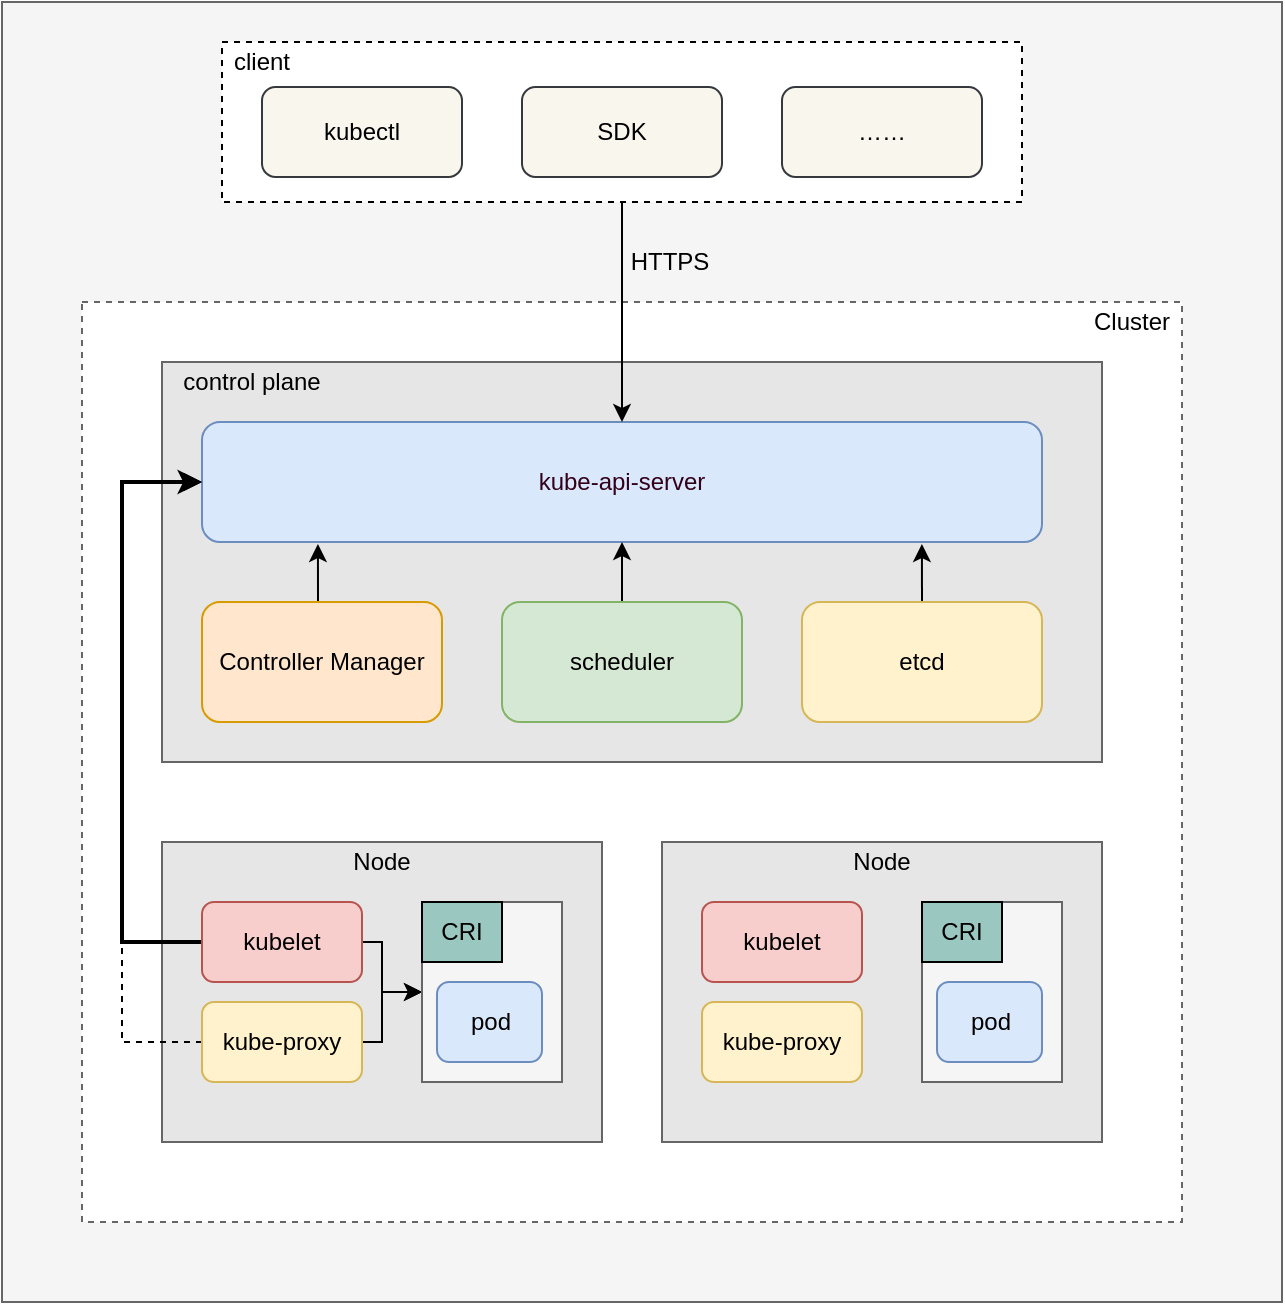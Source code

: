 <mxfile version="14.6.13" type="device" pages="7"><diagram id="eozStLo7_7YK2QoDe2qq" name="k8s-architecture"><mxGraphModel dx="946" dy="672" grid="1" gridSize="10" guides="1" tooltips="1" connect="1" arrows="1" fold="1" page="1" pageScale="1" pageWidth="827" pageHeight="1169" math="0" shadow="0"><root><mxCell id="0"/><mxCell id="1" parent="0"/><mxCell id="2kje2M2BUObdUdkSIXzd-47" value="" style="rounded=0;whiteSpace=wrap;html=1;fontColor=#333333;strokeColor=#666666;fillColor=#f5f5f5;" parent="1" vertex="1"><mxGeometry x="40" y="30" width="640" height="650" as="geometry"/></mxCell><mxCell id="2kje2M2BUObdUdkSIXzd-1" value="" style="rounded=0;whiteSpace=wrap;html=1;dashed=1;strokeColor=#666666;" parent="1" vertex="1"><mxGeometry x="80" y="180" width="550" height="460" as="geometry"/></mxCell><mxCell id="2kje2M2BUObdUdkSIXzd-2" value="Cluster" style="text;html=1;strokeColor=none;fillColor=none;align=center;verticalAlign=middle;whiteSpace=wrap;rounded=0;" parent="1" vertex="1"><mxGeometry x="580" y="180" width="50" height="20" as="geometry"/></mxCell><mxCell id="2kje2M2BUObdUdkSIXzd-3" value="" style="rounded=0;whiteSpace=wrap;html=1;strokeColor=#666666;fontColor=#333333;fillColor=#E6E6E6;" parent="1" vertex="1"><mxGeometry x="120" y="210" width="470" height="200" as="geometry"/></mxCell><mxCell id="2kje2M2BUObdUdkSIXzd-4" value="&lt;font color=&quot;#33001a&quot;&gt;kube-api-server&lt;/font&gt;" style="rounded=1;whiteSpace=wrap;html=1;fillColor=#dae8fc;strokeColor=#6c8ebf;" parent="1" vertex="1"><mxGeometry x="140" y="240" width="420" height="60" as="geometry"/></mxCell><mxCell id="2kje2M2BUObdUdkSIXzd-25" style="edgeStyle=orthogonalEdgeStyle;rounded=0;orthogonalLoop=1;jettySize=auto;html=1;exitX=0.5;exitY=0;exitDx=0;exitDy=0;entryX=0.138;entryY=1.017;entryDx=0;entryDy=0;entryPerimeter=0;" parent="1" source="2kje2M2BUObdUdkSIXzd-5" target="2kje2M2BUObdUdkSIXzd-4" edge="1"><mxGeometry relative="1" as="geometry"/></mxCell><mxCell id="2kje2M2BUObdUdkSIXzd-5" value="Controller Manager" style="rounded=1;whiteSpace=wrap;html=1;fillColor=#ffe6cc;strokeColor=#d79b00;" parent="1" vertex="1"><mxGeometry x="140" y="330" width="120" height="60" as="geometry"/></mxCell><mxCell id="2kje2M2BUObdUdkSIXzd-26" style="edgeStyle=orthogonalEdgeStyle;rounded=0;orthogonalLoop=1;jettySize=auto;html=1;exitX=0.5;exitY=0;exitDx=0;exitDy=0;entryX=0.5;entryY=1;entryDx=0;entryDy=0;" parent="1" source="2kje2M2BUObdUdkSIXzd-6" target="2kje2M2BUObdUdkSIXzd-4" edge="1"><mxGeometry relative="1" as="geometry"/></mxCell><mxCell id="2kje2M2BUObdUdkSIXzd-6" value="scheduler" style="rounded=1;whiteSpace=wrap;html=1;fillColor=#d5e8d4;strokeColor=#82b366;" parent="1" vertex="1"><mxGeometry x="290" y="330" width="120" height="60" as="geometry"/></mxCell><mxCell id="2kje2M2BUObdUdkSIXzd-27" style="edgeStyle=orthogonalEdgeStyle;rounded=0;orthogonalLoop=1;jettySize=auto;html=1;exitX=0.5;exitY=0;exitDx=0;exitDy=0;entryX=0.857;entryY=1.017;entryDx=0;entryDy=0;entryPerimeter=0;" parent="1" source="2kje2M2BUObdUdkSIXzd-7" target="2kje2M2BUObdUdkSIXzd-4" edge="1"><mxGeometry relative="1" as="geometry"/></mxCell><mxCell id="2kje2M2BUObdUdkSIXzd-7" value="etcd" style="rounded=1;whiteSpace=wrap;html=1;fillColor=#fff2cc;strokeColor=#d6b656;" parent="1" vertex="1"><mxGeometry x="440" y="330" width="120" height="60" as="geometry"/></mxCell><mxCell id="2kje2M2BUObdUdkSIXzd-8" value="control plane" style="text;html=1;strokeColor=none;fillColor=none;align=center;verticalAlign=middle;whiteSpace=wrap;rounded=0;" parent="1" vertex="1"><mxGeometry x="120" y="210" width="90" height="20" as="geometry"/></mxCell><mxCell id="2kje2M2BUObdUdkSIXzd-11" value="" style="rounded=0;whiteSpace=wrap;html=1;strokeColor=#666666;fontColor=#333333;fillColor=#E6E6E6;" parent="1" vertex="1"><mxGeometry x="120" y="450" width="220" height="150" as="geometry"/></mxCell><mxCell id="2kje2M2BUObdUdkSIXzd-12" value="Node" style="text;html=1;strokeColor=none;fillColor=none;align=center;verticalAlign=middle;whiteSpace=wrap;rounded=0;" parent="1" vertex="1"><mxGeometry x="210" y="450" width="40" height="20" as="geometry"/></mxCell><mxCell id="2kje2M2BUObdUdkSIXzd-28" style="edgeStyle=orthogonalEdgeStyle;rounded=0;orthogonalLoop=1;jettySize=auto;html=1;exitX=0;exitY=0.5;exitDx=0;exitDy=0;entryX=0;entryY=0.5;entryDx=0;entryDy=0;strokeWidth=2;" parent="1" source="2kje2M2BUObdUdkSIXzd-13" target="2kje2M2BUObdUdkSIXzd-4" edge="1"><mxGeometry relative="1" as="geometry"><Array as="points"><mxPoint x="100" y="500"/><mxPoint x="100" y="270"/></Array></mxGeometry></mxCell><mxCell id="2kje2M2BUObdUdkSIXzd-30" style="edgeStyle=orthogonalEdgeStyle;rounded=0;orthogonalLoop=1;jettySize=auto;html=1;exitX=1;exitY=0.5;exitDx=0;exitDy=0;entryX=0;entryY=0.5;entryDx=0;entryDy=0;" parent="1" source="2kje2M2BUObdUdkSIXzd-13" target="2kje2M2BUObdUdkSIXzd-15" edge="1"><mxGeometry relative="1" as="geometry"><Array as="points"><mxPoint x="230" y="500"/><mxPoint x="230" y="525"/></Array></mxGeometry></mxCell><mxCell id="2kje2M2BUObdUdkSIXzd-13" value="kubelet" style="rounded=1;whiteSpace=wrap;html=1;fillColor=#f8cecc;strokeColor=#b85450;" parent="1" vertex="1"><mxGeometry x="140" y="480" width="80" height="40" as="geometry"/></mxCell><mxCell id="2kje2M2BUObdUdkSIXzd-29" style="edgeStyle=orthogonalEdgeStyle;rounded=0;orthogonalLoop=1;jettySize=auto;html=1;exitX=0;exitY=0.5;exitDx=0;exitDy=0;entryX=0;entryY=0.5;entryDx=0;entryDy=0;dashed=1;" parent="1" source="2kje2M2BUObdUdkSIXzd-14" target="2kje2M2BUObdUdkSIXzd-4" edge="1"><mxGeometry relative="1" as="geometry"><Array as="points"><mxPoint x="100" y="550"/><mxPoint x="100" y="270"/></Array></mxGeometry></mxCell><mxCell id="2kje2M2BUObdUdkSIXzd-31" style="edgeStyle=orthogonalEdgeStyle;rounded=0;orthogonalLoop=1;jettySize=auto;html=1;exitX=1;exitY=0.5;exitDx=0;exitDy=0;entryX=0;entryY=0.5;entryDx=0;entryDy=0;" parent="1" source="2kje2M2BUObdUdkSIXzd-14" target="2kje2M2BUObdUdkSIXzd-15" edge="1"><mxGeometry relative="1" as="geometry"><Array as="points"><mxPoint x="230" y="550"/><mxPoint x="230" y="525"/></Array></mxGeometry></mxCell><mxCell id="2kje2M2BUObdUdkSIXzd-14" value="kube-proxy" style="rounded=1;whiteSpace=wrap;html=1;fillColor=#fff2cc;strokeColor=#d6b656;" parent="1" vertex="1"><mxGeometry x="140" y="530" width="80" height="40" as="geometry"/></mxCell><mxCell id="2kje2M2BUObdUdkSIXzd-15" value="" style="rounded=0;whiteSpace=wrap;html=1;fillColor=#f5f5f5;strokeColor=#666666;fontColor=#333333;" parent="1" vertex="1"><mxGeometry x="250" y="480" width="70" height="90" as="geometry"/></mxCell><mxCell id="2kje2M2BUObdUdkSIXzd-16" value="CRI" style="rounded=0;whiteSpace=wrap;html=1;fillColor=#9AC7BF;" parent="1" vertex="1"><mxGeometry x="250" y="480" width="40" height="30" as="geometry"/></mxCell><mxCell id="2kje2M2BUObdUdkSIXzd-17" value="pod" style="rounded=1;whiteSpace=wrap;html=1;fillColor=#dae8fc;strokeColor=#6c8ebf;" parent="1" vertex="1"><mxGeometry x="257.5" y="520" width="52.5" height="40" as="geometry"/></mxCell><mxCell id="2kje2M2BUObdUdkSIXzd-18" value="" style="rounded=0;whiteSpace=wrap;html=1;strokeColor=#666666;fontColor=#333333;fillColor=#E6E6E6;" parent="1" vertex="1"><mxGeometry x="370" y="450" width="220" height="150" as="geometry"/></mxCell><mxCell id="2kje2M2BUObdUdkSIXzd-19" value="Node" style="text;html=1;strokeColor=none;fillColor=none;align=center;verticalAlign=middle;whiteSpace=wrap;rounded=0;" parent="1" vertex="1"><mxGeometry x="460" y="450" width="40" height="20" as="geometry"/></mxCell><mxCell id="2kje2M2BUObdUdkSIXzd-20" value="kubelet" style="rounded=1;whiteSpace=wrap;html=1;fillColor=#f8cecc;strokeColor=#b85450;" parent="1" vertex="1"><mxGeometry x="390" y="480" width="80" height="40" as="geometry"/></mxCell><mxCell id="2kje2M2BUObdUdkSIXzd-21" value="kube-proxy" style="rounded=1;whiteSpace=wrap;html=1;fillColor=#fff2cc;strokeColor=#d6b656;" parent="1" vertex="1"><mxGeometry x="390" y="530" width="80" height="40" as="geometry"/></mxCell><mxCell id="2kje2M2BUObdUdkSIXzd-22" value="" style="rounded=0;whiteSpace=wrap;html=1;fillColor=#f5f5f5;strokeColor=#666666;fontColor=#333333;" parent="1" vertex="1"><mxGeometry x="500" y="480" width="70" height="90" as="geometry"/></mxCell><mxCell id="2kje2M2BUObdUdkSIXzd-23" value="CRI" style="rounded=0;whiteSpace=wrap;html=1;fillColor=#9AC7BF;" parent="1" vertex="1"><mxGeometry x="500" y="480" width="40" height="30" as="geometry"/></mxCell><mxCell id="2kje2M2BUObdUdkSIXzd-24" value="pod" style="rounded=1;whiteSpace=wrap;html=1;fillColor=#dae8fc;strokeColor=#6c8ebf;" parent="1" vertex="1"><mxGeometry x="507.5" y="520" width="52.5" height="40" as="geometry"/></mxCell><mxCell id="2kje2M2BUObdUdkSIXzd-36" style="edgeStyle=orthogonalEdgeStyle;rounded=0;orthogonalLoop=1;jettySize=auto;html=1;exitX=0.5;exitY=1;exitDx=0;exitDy=0;strokeWidth=1;" parent="1" source="2kje2M2BUObdUdkSIXzd-32" target="2kje2M2BUObdUdkSIXzd-4" edge="1"><mxGeometry relative="1" as="geometry"/></mxCell><mxCell id="2kje2M2BUObdUdkSIXzd-32" value="" style="rounded=0;whiteSpace=wrap;html=1;dashed=1;" parent="1" vertex="1"><mxGeometry x="150" y="50" width="400" height="80" as="geometry"/></mxCell><mxCell id="2kje2M2BUObdUdkSIXzd-33" value="kubectl" style="rounded=1;whiteSpace=wrap;html=1;fillColor=#f9f7ed;strokeColor=#36393d;" parent="1" vertex="1"><mxGeometry x="170" y="72.5" width="100" height="45" as="geometry"/></mxCell><mxCell id="2kje2M2BUObdUdkSIXzd-34" value="SDK" style="rounded=1;whiteSpace=wrap;html=1;fillColor=#f9f7ed;strokeColor=#36393d;" parent="1" vertex="1"><mxGeometry x="300" y="72.5" width="100" height="45" as="geometry"/></mxCell><mxCell id="2kje2M2BUObdUdkSIXzd-35" value="……" style="rounded=1;whiteSpace=wrap;html=1;fillColor=#f9f7ed;strokeColor=#36393d;" parent="1" vertex="1"><mxGeometry x="430" y="72.5" width="100" height="45" as="geometry"/></mxCell><mxCell id="2kje2M2BUObdUdkSIXzd-37" value="HTTPS" style="text;html=1;strokeColor=none;fillColor=none;align=center;verticalAlign=middle;whiteSpace=wrap;rounded=0;dashed=1;" parent="1" vertex="1"><mxGeometry x="354" y="150" width="40" height="20" as="geometry"/></mxCell><mxCell id="2kje2M2BUObdUdkSIXzd-48" value="client" style="text;html=1;strokeColor=none;fillColor=none;align=center;verticalAlign=middle;whiteSpace=wrap;rounded=0;dashed=1;" parent="1" vertex="1"><mxGeometry x="150" y="50" width="40" height="20" as="geometry"/></mxCell></root></mxGraphModel></diagram><diagram id="9yQnqoduzcMpZNa5U60G" name="from-deploy-to-pod"><mxGraphModel dx="946" dy="672" grid="1" gridSize="10" guides="1" tooltips="1" connect="1" arrows="1" fold="1" page="1" pageScale="1" pageWidth="827" pageHeight="1169" math="0" shadow="0"><root><mxCell id="c116Y4tzYLUwl8cViZqs-0"/><mxCell id="c116Y4tzYLUwl8cViZqs-1" parent="c116Y4tzYLUwl8cViZqs-0"/><mxCell id="a-oeuZOuvvS_jIjNEOJU-1" value="" style="rounded=0;whiteSpace=wrap;html=1;dashed=1;gradientColor=none;fillColor=#FCFCFC;strokeColor=none;" parent="c116Y4tzYLUwl8cViZqs-1" vertex="1"><mxGeometry x="70" y="16" width="930" height="924" as="geometry"/></mxCell><mxCell id="c116Y4tzYLUwl8cViZqs-54" value="" style="html=1;dashed=1;whitespace=wrap;strokeColor=#666666;fillColor=#f5f5f5;fontColor=#333333;" parent="c116Y4tzYLUwl8cViZqs-1" vertex="1"><mxGeometry x="700" y="36" width="260" height="80" as="geometry"/></mxCell><mxCell id="c116Y4tzYLUwl8cViZqs-52" value="" style="html=1;dashed=1;whitespace=wrap;strokeColor=#666666;fillColor=#f5f5f5;fontColor=#333333;" parent="c116Y4tzYLUwl8cViZqs-1" vertex="1"><mxGeometry x="150" y="36" width="530" height="80" as="geometry"/></mxCell><mxCell id="c116Y4tzYLUwl8cViZqs-44" value="kubelet" style="shape=umlFrame;whiteSpace=wrap;html=1;strokeColor=#b85450;fillColor=#f8cecc;width=70;height=36;" parent="c116Y4tzYLUwl8cViZqs-1" vertex="1"><mxGeometry x="130" y="730" width="830" height="150" as="geometry"/></mxCell><mxCell id="c116Y4tzYLUwl8cViZqs-33" value="schedule" style="shape=umlFrame;whiteSpace=wrap;html=1;strokeColor=#82b366;fillColor=#d5e8d4;width=70;height=36;" parent="c116Y4tzYLUwl8cViZqs-1" vertex="1"><mxGeometry x="130" y="585" width="530" height="115" as="geometry"/></mxCell><mxCell id="c116Y4tzYLUwl8cViZqs-31" value="replicaset controller" style="shape=umlFrame;whiteSpace=wrap;html=1;strokeColor=#d79b00;fillColor=#ffe6cc;width=70;height=36;" parent="c116Y4tzYLUwl8cViZqs-1" vertex="1"><mxGeometry x="130" y="451.13" width="430" height="103.75" as="geometry"/></mxCell><mxCell id="c116Y4tzYLUwl8cViZqs-30" value="deployment controller" style="shape=umlFrame;whiteSpace=wrap;html=1;strokeColor=#d79b00;fillColor=#ffe6cc;width=70;height=36;" parent="c116Y4tzYLUwl8cViZqs-1" vertex="1"><mxGeometry x="130" y="316.25" width="430" height="103.75" as="geometry"/></mxCell><mxCell id="c116Y4tzYLUwl8cViZqs-2" value="kube-api-server" style="shape=umlLifeline;perimeter=lifelinePerimeter;whiteSpace=wrap;html=1;container=1;collapsible=0;recursiveResize=0;outlineConnect=0;strokeColor=#6c8ebf;fillColor=#dae8fc;" parent="c116Y4tzYLUwl8cViZqs-1" vertex="1"><mxGeometry x="170" y="60" width="100" height="860" as="geometry"/></mxCell><mxCell id="c116Y4tzYLUwl8cViZqs-3" value="client" style="shape=umlActor;verticalLabelPosition=bottom;verticalAlign=top;html=1;strokeColor=#666666;fillColor=#E6E6E6;gradientColor=none;" parent="c116Y4tzYLUwl8cViZqs-1" vertex="1"><mxGeometry x="90" y="60" width="30" height="60" as="geometry"/></mxCell><mxCell id="c116Y4tzYLUwl8cViZqs-6" value="" style="html=1;points=[];perimeter=orthogonalPerimeter;strokeColor=#666666;fillColor=#E6E6E6;gradientColor=none;" parent="c116Y4tzYLUwl8cViZqs-1" vertex="1"><mxGeometry x="215" y="164" width="10" height="126" as="geometry"/></mxCell><mxCell id="c116Y4tzYLUwl8cViZqs-7" value="创建 deployment" style="html=1;verticalAlign=bottom;endArrow=block;strokeWidth=1;" parent="c116Y4tzYLUwl8cViZqs-1" target="c116Y4tzYLUwl8cViZqs-6" edge="1"><mxGeometry width="80" relative="1" as="geometry"><mxPoint x="110" y="184" as="sourcePoint"/><mxPoint x="450" y="364" as="targetPoint"/><Array as="points"><mxPoint x="170" y="184"/></Array></mxGeometry></mxCell><mxCell id="c116Y4tzYLUwl8cViZqs-8" value="etcd" style="shape=umlLifeline;perimeter=lifelinePerimeter;whiteSpace=wrap;html=1;container=1;collapsible=0;recursiveResize=0;outlineConnect=0;strokeColor=#d6b656;fillColor=#fff2cc;" parent="c116Y4tzYLUwl8cViZqs-1" vertex="1"><mxGeometry x="300" y="60" width="100" height="860" as="geometry"/></mxCell><mxCell id="c116Y4tzYLUwl8cViZqs-9" value="持久化存储 deployment" style="html=1;verticalAlign=bottom;endArrow=block;strokeWidth=1;" parent="c116Y4tzYLUwl8cViZqs-1" edge="1"><mxGeometry width="80" relative="1" as="geometry"><mxPoint x="225" y="280" as="sourcePoint"/><mxPoint x="349.5" y="280" as="targetPoint"/><Array as="points"><mxPoint x="320" y="280"/></Array></mxGeometry></mxCell><mxCell id="c116Y4tzYLUwl8cViZqs-10" value="controller manager" style="shape=umlLifeline;perimeter=lifelinePerimeter;whiteSpace=wrap;html=1;container=1;collapsible=0;recursiveResize=0;outlineConnect=0;strokeColor=#d79b00;fillColor=#ffe6cc;" parent="c116Y4tzYLUwl8cViZqs-1" vertex="1"><mxGeometry x="440" y="60" width="100" height="860" as="geometry"/></mxCell><mxCell id="c116Y4tzYLUwl8cViZqs-12" value="" style="html=1;verticalAlign=bottom;endArrow=block;strokeWidth=1;" parent="c116Y4tzYLUwl8cViZqs-1" edge="1"><mxGeometry width="80" relative="1" as="geometry"><mxPoint x="489.5" y="128" as="sourcePoint"/><mxPoint x="219.5" y="128" as="targetPoint"/><Array as="points"><mxPoint x="410" y="128"/></Array></mxGeometry></mxCell><mxCell id="c116Y4tzYLUwl8cViZqs-15" value="" style="html=1;points=[];perimeter=orthogonalPerimeter;strokeColor=#666666;fillColor=#E6E6E6;gradientColor=none;" parent="c116Y4tzYLUwl8cViZqs-1" vertex="1"><mxGeometry x="485" y="344" width="10" height="40" as="geometry"/></mxCell><mxCell id="c116Y4tzYLUwl8cViZqs-16" value="监听到 deployment 事件" style="html=1;verticalAlign=bottom;endArrow=block;entryX=0;entryY=0;strokeWidth=1;" parent="c116Y4tzYLUwl8cViZqs-1" target="c116Y4tzYLUwl8cViZqs-15" edge="1"><mxGeometry relative="1" as="geometry"><mxPoint x="219.5" y="344" as="sourcePoint"/></mxGeometry></mxCell><mxCell id="c116Y4tzYLUwl8cViZqs-17" value="创建 replicaset" style="html=1;verticalAlign=bottom;endArrow=open;dashed=1;endSize=8;exitX=0;exitY=0.95;strokeWidth=1;" parent="c116Y4tzYLUwl8cViZqs-1" source="c116Y4tzYLUwl8cViZqs-15" edge="1"><mxGeometry relative="1" as="geometry"><mxPoint x="219.5" y="382" as="targetPoint"/></mxGeometry></mxCell><mxCell id="c116Y4tzYLUwl8cViZqs-18" value="" style="html=1;points=[];perimeter=orthogonalPerimeter;strokeColor=#666666;fillColor=#E6E6E6;gradientColor=none;" parent="c116Y4tzYLUwl8cViZqs-1" vertex="1"><mxGeometry x="215" y="334" width="10" height="80" as="geometry"/></mxCell><mxCell id="c116Y4tzYLUwl8cViZqs-19" value="持久化 replicaset" style="html=1;verticalAlign=bottom;endArrow=block;strokeWidth=1;" parent="c116Y4tzYLUwl8cViZqs-1" edge="1"><mxGeometry width="80" relative="1" as="geometry"><mxPoint x="225" y="407" as="sourcePoint"/><mxPoint x="349.5" y="407" as="targetPoint"/></mxGeometry></mxCell><mxCell id="c116Y4tzYLUwl8cViZqs-25" value="" style="html=1;points=[];perimeter=orthogonalPerimeter;strokeColor=#666666;fillColor=#E6E6E6;gradientColor=none;" parent="c116Y4tzYLUwl8cViZqs-1" vertex="1"><mxGeometry x="485" y="475" width="10" height="40" as="geometry"/></mxCell><mxCell id="c116Y4tzYLUwl8cViZqs-26" value="监听到 replicaset 事件" style="html=1;verticalAlign=bottom;endArrow=block;entryX=0;entryY=0;strokeWidth=1;" parent="c116Y4tzYLUwl8cViZqs-1" target="c116Y4tzYLUwl8cViZqs-25" edge="1"><mxGeometry relative="1" as="geometry"><mxPoint x="219.5" y="475" as="sourcePoint"/></mxGeometry></mxCell><mxCell id="c116Y4tzYLUwl8cViZqs-27" value="创建 pod" style="html=1;verticalAlign=bottom;endArrow=open;dashed=1;endSize=8;exitX=0;exitY=0.95;strokeWidth=1;" parent="c116Y4tzYLUwl8cViZqs-1" source="c116Y4tzYLUwl8cViZqs-25" edge="1"><mxGeometry relative="1" as="geometry"><mxPoint x="219.5" y="513" as="targetPoint"/></mxGeometry></mxCell><mxCell id="c116Y4tzYLUwl8cViZqs-28" value="" style="html=1;points=[];perimeter=orthogonalPerimeter;strokeColor=#666666;fillColor=#E6E6E6;gradientColor=none;" parent="c116Y4tzYLUwl8cViZqs-1" vertex="1"><mxGeometry x="215" y="465" width="10" height="80" as="geometry"/></mxCell><mxCell id="c116Y4tzYLUwl8cViZqs-29" value="持久化 pod" style="html=1;verticalAlign=bottom;endArrow=block;strokeWidth=1;" parent="c116Y4tzYLUwl8cViZqs-1" edge="1"><mxGeometry width="80" relative="1" as="geometry"><mxPoint x="225" y="538" as="sourcePoint"/><mxPoint x="349.5" y="538" as="targetPoint"/></mxGeometry></mxCell><mxCell id="c116Y4tzYLUwl8cViZqs-32" value="scheduler" style="shape=umlLifeline;perimeter=lifelinePerimeter;whiteSpace=wrap;html=1;container=1;collapsible=0;recursiveResize=0;outlineConnect=0;strokeColor=#82b366;fillColor=#d5e8d4;" parent="c116Y4tzYLUwl8cViZqs-1" vertex="1"><mxGeometry x="570" y="60" width="100" height="860" as="geometry"/></mxCell><mxCell id="c116Y4tzYLUwl8cViZqs-35" value="" style="html=1;points=[];perimeter=orthogonalPerimeter;strokeColor=#666666;fillColor=#E6E6E6;gradientColor=none;" parent="c116Y4tzYLUwl8cViZqs-1" vertex="1"><mxGeometry x="614" y="630" width="10" height="30" as="geometry"/></mxCell><mxCell id="c116Y4tzYLUwl8cViZqs-36" value="有 pod 需要调度" style="html=1;verticalAlign=bottom;endArrow=block;entryX=0;entryY=0;strokeWidth=1;" parent="c116Y4tzYLUwl8cViZqs-1" source="c116Y4tzYLUwl8cViZqs-2" target="c116Y4tzYLUwl8cViZqs-35" edge="1"><mxGeometry relative="1" as="geometry"><mxPoint x="544" y="630" as="sourcePoint"/></mxGeometry></mxCell><mxCell id="c116Y4tzYLUwl8cViZqs-37" value="&amp;nbsp;pod 绑定 node" style="html=1;verticalAlign=bottom;endArrow=open;dashed=1;endSize=8;exitX=0;exitY=0.95;strokeWidth=1;" parent="c116Y4tzYLUwl8cViZqs-1" source="c116Y4tzYLUwl8cViZqs-35" target="c116Y4tzYLUwl8cViZqs-2" edge="1"><mxGeometry relative="1" as="geometry"><mxPoint x="544" y="706" as="targetPoint"/></mxGeometry></mxCell><mxCell id="c116Y4tzYLUwl8cViZqs-38" value="" style="html=1;points=[];perimeter=orthogonalPerimeter;strokeColor=#666666;fillColor=#E6E6E6;gradientColor=none;" parent="c116Y4tzYLUwl8cViZqs-1" vertex="1"><mxGeometry x="215" y="620" width="10" height="70" as="geometry"/></mxCell><mxCell id="c116Y4tzYLUwl8cViZqs-39" value="" style="html=1;verticalAlign=bottom;endArrow=block;strokeWidth=1;" parent="c116Y4tzYLUwl8cViZqs-1" edge="1"><mxGeometry width="80" relative="1" as="geometry"><mxPoint x="225" y="679" as="sourcePoint"/><mxPoint x="349.5" y="679" as="targetPoint"/></mxGeometry></mxCell><mxCell id="c116Y4tzYLUwl8cViZqs-40" value="" style="html=1;verticalAlign=bottom;endArrow=block;strokeWidth=1;" parent="c116Y4tzYLUwl8cViZqs-1" edge="1"><mxGeometry width="80" relative="1" as="geometry"><mxPoint x="619.5" y="139" as="sourcePoint"/><mxPoint x="219.5" y="139" as="targetPoint"/><Array as="points"><mxPoint x="420" y="139"/></Array></mxGeometry></mxCell><mxCell id="c116Y4tzYLUwl8cViZqs-43" value="watch" style="edgeLabel;html=1;align=center;verticalAlign=middle;resizable=0;points=[];" parent="c116Y4tzYLUwl8cViZqs-40" vertex="1" connectable="0"><mxGeometry x="0.048" y="-3" relative="1" as="geometry"><mxPoint x="1" as="offset"/></mxGeometry></mxCell><mxCell id="c116Y4tzYLUwl8cViZqs-41" value="kubelet" style="shape=umlLifeline;perimeter=lifelinePerimeter;whiteSpace=wrap;html=1;container=1;collapsible=0;recursiveResize=0;outlineConnect=0;strokeColor=#b85450;fillColor=#f8cecc;" parent="c116Y4tzYLUwl8cViZqs-1" vertex="1"><mxGeometry x="720" y="60" width="100" height="860" as="geometry"/></mxCell><mxCell id="c116Y4tzYLUwl8cViZqs-42" value="" style="html=1;verticalAlign=bottom;endArrow=block;strokeWidth=1;" parent="c116Y4tzYLUwl8cViZqs-1" source="c116Y4tzYLUwl8cViZqs-41" target="c116Y4tzYLUwl8cViZqs-2" edge="1"><mxGeometry width="80" relative="1" as="geometry"><mxPoint x="629.5" y="149" as="sourcePoint"/><mxPoint x="229.5" y="149" as="targetPoint"/><Array as="points"><mxPoint x="430" y="149"/></Array></mxGeometry></mxCell><mxCell id="c116Y4tzYLUwl8cViZqs-45" value="" style="html=1;points=[];perimeter=orthogonalPerimeter;strokeColor=#666666;fillColor=#E6E6E6;gradientColor=none;" parent="c116Y4tzYLUwl8cViZqs-1" vertex="1"><mxGeometry x="765" y="770" width="10" height="80" as="geometry"/></mxCell><mxCell id="c116Y4tzYLUwl8cViZqs-46" value="有 pod 需要运行" style="html=1;verticalAlign=bottom;endArrow=block;entryX=0;entryY=0;strokeWidth=1;" parent="c116Y4tzYLUwl8cViZqs-1" source="c116Y4tzYLUwl8cViZqs-2" target="c116Y4tzYLUwl8cViZqs-45" edge="1"><mxGeometry relative="1" as="geometry"><mxPoint x="695" y="760" as="sourcePoint"/></mxGeometry></mxCell><mxCell id="c116Y4tzYLUwl8cViZqs-47" value="return" style="html=1;verticalAlign=bottom;endArrow=open;dashed=1;endSize=8;exitX=0;exitY=0.95;strokeWidth=1;" parent="c116Y4tzYLUwl8cViZqs-1" source="c116Y4tzYLUwl8cViZqs-45" target="c116Y4tzYLUwl8cViZqs-2" edge="1"><mxGeometry relative="1" as="geometry"><mxPoint x="220" y="830" as="targetPoint"/></mxGeometry></mxCell><mxCell id="c116Y4tzYLUwl8cViZqs-48" value="CRI" style="html=1;verticalAlign=bottom;endArrow=block;strokeWidth=1;" parent="c116Y4tzYLUwl8cViZqs-1" target="c116Y4tzYLUwl8cViZqs-50" edge="1"><mxGeometry width="80" relative="1" as="geometry"><mxPoint x="775" y="785" as="sourcePoint"/><mxPoint x="820" y="785" as="targetPoint"/></mxGeometry></mxCell><mxCell id="c116Y4tzYLUwl8cViZqs-49" value="CNI" style="html=1;verticalAlign=bottom;endArrow=block;strokeWidth=1;" parent="c116Y4tzYLUwl8cViZqs-1" source="c116Y4tzYLUwl8cViZqs-45" edge="1"><mxGeometry width="80" relative="1" as="geometry"><mxPoint x="780" y="807" as="sourcePoint"/><mxPoint x="890" y="807" as="targetPoint"/></mxGeometry></mxCell><mxCell id="c116Y4tzYLUwl8cViZqs-50" value="plugin" style="shape=umlLifeline;perimeter=lifelinePerimeter;whiteSpace=wrap;html=1;container=1;collapsible=0;recursiveResize=0;outlineConnect=0;" parent="c116Y4tzYLUwl8cViZqs-1" vertex="1"><mxGeometry x="840" y="60" width="100" height="860" as="geometry"/></mxCell><mxCell id="c116Y4tzYLUwl8cViZqs-51" value="CSI" style="html=1;verticalAlign=bottom;endArrow=block;strokeWidth=1;" parent="c116Y4tzYLUwl8cViZqs-1" source="c116Y4tzYLUwl8cViZqs-45" edge="1"><mxGeometry width="80" relative="1" as="geometry"><mxPoint x="775" y="830" as="sourcePoint"/><mxPoint x="889.5" y="830" as="targetPoint"/></mxGeometry></mxCell><mxCell id="c116Y4tzYLUwl8cViZqs-53" value="&lt;b&gt;control plane&lt;/b&gt;" style="text;html=1;strokeColor=none;fillColor=none;align=center;verticalAlign=middle;whiteSpace=wrap;rounded=0;dashed=1;" parent="c116Y4tzYLUwl8cViZqs-1" vertex="1"><mxGeometry x="375" y="36" width="90" height="20" as="geometry"/></mxCell><mxCell id="c116Y4tzYLUwl8cViZqs-55" value="&lt;b&gt;Node&lt;/b&gt;" style="text;html=1;strokeColor=none;fillColor=none;align=center;verticalAlign=middle;whiteSpace=wrap;rounded=0;dashed=1;" parent="c116Y4tzYLUwl8cViZqs-1" vertex="1"><mxGeometry x="810" y="36" width="40" height="20" as="geometry"/></mxCell><mxCell id="a-oeuZOuvvS_jIjNEOJU-0" value="认证&lt;br&gt;鉴权&lt;br&gt;变更&lt;br&gt;校验" style="text;html=1;strokeColor=none;fillColor=none;align=left;verticalAlign=middle;whiteSpace=wrap;rounded=0;dashed=1;" parent="c116Y4tzYLUwl8cViZqs-1" vertex="1"><mxGeometry x="229" y="197" width="51" height="60" as="geometry"/></mxCell><mxCell id="6nbcxQnnulTAf9E6fgaP-0" value="" style="rounded=0;whiteSpace=wrap;html=1;fillColor=#f5f5f5;strokeColor=#666666;fontColor=#333333;" vertex="1" parent="c116Y4tzYLUwl8cViZqs-1"><mxGeometry x="140" y="980" width="460" height="170" as="geometry"/></mxCell><mxCell id="6nbcxQnnulTAf9E6fgaP-1" style="edgeStyle=orthogonalEdgeStyle;rounded=0;orthogonalLoop=1;jettySize=auto;html=1;exitX=1;exitY=0.5;exitDx=0;exitDy=0;entryX=0;entryY=0.5;entryDx=0;entryDy=0;strokeWidth=1;" edge="1" parent="c116Y4tzYLUwl8cViZqs-1" source="6nbcxQnnulTAf9E6fgaP-2" target="6nbcxQnnulTAf9E6fgaP-5"><mxGeometry relative="1" as="geometry"/></mxCell><mxCell id="6nbcxQnnulTAf9E6fgaP-2" value="Deployment" style="rounded=1;whiteSpace=wrap;html=1;fillColor=#ffe6cc;strokeColor=#d79b00;" vertex="1" parent="c116Y4tzYLUwl8cViZqs-1"><mxGeometry x="170" y="1032" width="120" height="60" as="geometry"/></mxCell><mxCell id="6nbcxQnnulTAf9E6fgaP-3" style="edgeStyle=orthogonalEdgeStyle;rounded=0;orthogonalLoop=1;jettySize=auto;html=1;exitX=1;exitY=0.5;exitDx=0;exitDy=0;entryX=0;entryY=0.5;entryDx=0;entryDy=0;strokeWidth=1;" edge="1" parent="c116Y4tzYLUwl8cViZqs-1" source="6nbcxQnnulTAf9E6fgaP-5" target="6nbcxQnnulTAf9E6fgaP-6"><mxGeometry relative="1" as="geometry"/></mxCell><mxCell id="6nbcxQnnulTAf9E6fgaP-4" style="edgeStyle=orthogonalEdgeStyle;rounded=0;orthogonalLoop=1;jettySize=auto;html=1;exitX=1;exitY=0.5;exitDx=0;exitDy=0;entryX=0;entryY=0.5;entryDx=0;entryDy=0;strokeWidth=1;" edge="1" parent="c116Y4tzYLUwl8cViZqs-1" source="6nbcxQnnulTAf9E6fgaP-5" target="6nbcxQnnulTAf9E6fgaP-7"><mxGeometry relative="1" as="geometry"/></mxCell><mxCell id="6nbcxQnnulTAf9E6fgaP-5" value="ReplicaSet" style="rounded=1;whiteSpace=wrap;html=1;fillColor=#d5e8d4;strokeColor=#82b366;" vertex="1" parent="c116Y4tzYLUwl8cViZqs-1"><mxGeometry x="330" y="1032" width="120" height="60" as="geometry"/></mxCell><mxCell id="6nbcxQnnulTAf9E6fgaP-6" value="Pod" style="rounded=1;whiteSpace=wrap;html=1;fillColor=#dae8fc;strokeColor=#6c8ebf;" vertex="1" parent="c116Y4tzYLUwl8cViZqs-1"><mxGeometry x="510" y="1072" width="50" height="50" as="geometry"/></mxCell><mxCell id="6nbcxQnnulTAf9E6fgaP-7" value="Pod" style="rounded=1;whiteSpace=wrap;html=1;fillColor=#dae8fc;strokeColor=#6c8ebf;" vertex="1" parent="c116Y4tzYLUwl8cViZqs-1"><mxGeometry x="510" y="1002" width="50" height="50" as="geometry"/></mxCell></root></mxGraphModel></diagram><diagram id="W0SYaEdAFCnzM98EidR_" name="lease"><mxGraphModel dx="946" dy="672" grid="1" gridSize="10" guides="1" tooltips="1" connect="1" arrows="1" fold="1" page="1" pageScale="1" pageWidth="827" pageHeight="1169" math="0" shadow="0"><root><mxCell id="eEZaDwyEhmA_q9pz40ct-0"/><mxCell id="eEZaDwyEhmA_q9pz40ct-1" parent="eEZaDwyEhmA_q9pz40ct-0"/><mxCell id="eEZaDwyEhmA_q9pz40ct-2" value="" style="rounded=0;whiteSpace=wrap;html=1;dashed=1;fontColor=#333333;strokeColor=none;fillColor=#FCFCFC;" parent="eEZaDwyEhmA_q9pz40ct-1" vertex="1"><mxGeometry x="80" y="30" width="680" height="330" as="geometry"/></mxCell><mxCell id="8CN9XyEFCOehoU3uFhiq-0" style="rounded=0;orthogonalLoop=1;jettySize=auto;html=1;exitX=1;exitY=0.5;exitDx=0;exitDy=0;entryX=0;entryY=0.25;entryDx=0;entryDy=0;strokeWidth=1;" parent="eEZaDwyEhmA_q9pz40ct-1" source="eEZaDwyEhmA_q9pz40ct-3" target="eEZaDwyEhmA_q9pz40ct-6" edge="1"><mxGeometry relative="1" as="geometry"/></mxCell><mxCell id="eEZaDwyEhmA_q9pz40ct-3" value="&lt;font style=&quot;font-size: 12px&quot;&gt;Instance A&lt;/font&gt;" style="rounded=1;whiteSpace=wrap;html=1;strokeColor=#666666;fillColor=#f5f5f5;fontColor=#333333;" parent="eEZaDwyEhmA_q9pz40ct-1" vertex="1"><mxGeometry x="130" y="80" width="120" height="60" as="geometry"/></mxCell><mxCell id="8CN9XyEFCOehoU3uFhiq-1" style="edgeStyle=orthogonalEdgeStyle;rounded=0;orthogonalLoop=1;jettySize=auto;html=1;exitX=1;exitY=0.5;exitDx=0;exitDy=0;entryX=0;entryY=0.5;entryDx=0;entryDy=0;strokeWidth=1;" parent="eEZaDwyEhmA_q9pz40ct-1" source="eEZaDwyEhmA_q9pz40ct-4" target="eEZaDwyEhmA_q9pz40ct-6" edge="1"><mxGeometry relative="1" as="geometry"/></mxCell><mxCell id="eEZaDwyEhmA_q9pz40ct-4" value="Instance B" style="rounded=1;whiteSpace=wrap;html=1;strokeColor=#666666;fillColor=#f5f5f5;fontColor=#333333;" parent="eEZaDwyEhmA_q9pz40ct-1" vertex="1"><mxGeometry x="130" y="170" width="120" height="60" as="geometry"/></mxCell><mxCell id="8CN9XyEFCOehoU3uFhiq-2" style="rounded=0;orthogonalLoop=1;jettySize=auto;html=1;exitX=1;exitY=0.5;exitDx=0;exitDy=0;entryX=0;entryY=0.75;entryDx=0;entryDy=0;strokeWidth=1;" parent="eEZaDwyEhmA_q9pz40ct-1" source="eEZaDwyEhmA_q9pz40ct-5" target="eEZaDwyEhmA_q9pz40ct-6" edge="1"><mxGeometry relative="1" as="geometry"/></mxCell><mxCell id="eEZaDwyEhmA_q9pz40ct-5" value="Instance C" style="rounded=1;whiteSpace=wrap;html=1;strokeColor=#666666;fillColor=#f5f5f5;fontColor=#333333;" parent="eEZaDwyEhmA_q9pz40ct-1" vertex="1"><mxGeometry x="130" y="260" width="120" height="60" as="geometry"/></mxCell><mxCell id="8CN9XyEFCOehoU3uFhiq-3" style="edgeStyle=none;rounded=0;orthogonalLoop=1;jettySize=auto;html=1;exitX=1;exitY=0.5;exitDx=0;exitDy=0;strokeWidth=1;" parent="eEZaDwyEhmA_q9pz40ct-1" source="eEZaDwyEhmA_q9pz40ct-6" target="jQnszWOgrQaawqTtGdHY-0" edge="1"><mxGeometry relative="1" as="geometry"/></mxCell><mxCell id="eEZaDwyEhmA_q9pz40ct-6" value="kube-api-server" style="rounded=1;whiteSpace=wrap;html=1;strokeColor=#6c8ebf;fillColor=#dae8fc;" parent="eEZaDwyEhmA_q9pz40ct-1" vertex="1"><mxGeometry x="370" y="170" width="120" height="60" as="geometry"/></mxCell><mxCell id="jQnszWOgrQaawqTtGdHY-0" value="etcd" style="rounded=1;whiteSpace=wrap;html=1;strokeColor=#d6b656;fillColor=#fff2cc;" parent="eEZaDwyEhmA_q9pz40ct-1" vertex="1"><mxGeometry x="560" y="170" width="120" height="60" as="geometry"/></mxCell><mxCell id="8CN9XyEFCOehoU3uFhiq-4" value="候选人" style="text;html=1;strokeColor=none;fillColor=none;align=center;verticalAlign=middle;whiteSpace=wrap;rounded=0;" parent="eEZaDwyEhmA_q9pz40ct-1" vertex="1"><mxGeometry x="170" y="50" width="40" height="20" as="geometry"/></mxCell><mxCell id="8CN9XyEFCOehoU3uFhiq-6" value="&lt;font style=&quot;font-size: 10px&quot;&gt;我要当 Leader&lt;/font&gt;" style="whiteSpace=wrap;html=1;shape=mxgraph.basic.oval_callout;strokeColor=#666666;fillColor=#FCFCFC;gradientColor=none;" parent="eEZaDwyEhmA_q9pz40ct-1" vertex="1"><mxGeometry x="230" y="50" width="90" height="40" as="geometry"/></mxCell><mxCell id="8CN9XyEFCOehoU3uFhiq-8" value="&lt;font style=&quot;font-size: 10px&quot;&gt;我要当&lt;/font&gt;" style="whiteSpace=wrap;html=1;shape=mxgraph.basic.oval_callout;strokeColor=#666666;fillColor=#FCFCFC;gradientColor=none;" parent="eEZaDwyEhmA_q9pz40ct-1" vertex="1"><mxGeometry x="230" y="150" width="70" height="40" as="geometry"/></mxCell><mxCell id="8CN9XyEFCOehoU3uFhiq-9" value="&lt;font style=&quot;font-size: 10px&quot;&gt;我也要我也要&lt;/font&gt;" style="whiteSpace=wrap;html=1;shape=mxgraph.basic.oval_callout;strokeColor=#666666;fillColor=#FCFCFC;gradientColor=none;" parent="eEZaDwyEhmA_q9pz40ct-1" vertex="1"><mxGeometry x="230" y="240" width="70" height="40" as="geometry"/></mxCell><mxCell id="gDCO8Cjbk9qwrY0Wityv-0" value="锁" style="ellipse;whiteSpace=wrap;html=1;aspect=fixed;strokeColor=#b85450;fillColor=#f8cecc;" parent="eEZaDwyEhmA_q9pz40ct-1" vertex="1"><mxGeometry x="570" y="174" width="24" height="24" as="geometry"/></mxCell><mxCell id="4RufVAGbe52KBD7IFFBE-0" value="" style="rounded=0;whiteSpace=wrap;html=1;dashed=1;fontColor=#333333;strokeColor=none;fillColor=#FCFCFC;" parent="eEZaDwyEhmA_q9pz40ct-1" vertex="1"><mxGeometry x="80" y="400" width="680" height="330" as="geometry"/></mxCell><mxCell id="4RufVAGbe52KBD7IFFBE-1" style="rounded=0;orthogonalLoop=1;jettySize=auto;html=1;exitX=1;exitY=0.5;exitDx=0;exitDy=0;entryX=0;entryY=0.25;entryDx=0;entryDy=0;strokeWidth=1;" parent="eEZaDwyEhmA_q9pz40ct-1" source="4RufVAGbe52KBD7IFFBE-2" target="4RufVAGbe52KBD7IFFBE-8" edge="1"><mxGeometry relative="1" as="geometry"/></mxCell><mxCell id="4RufVAGbe52KBD7IFFBE-2" value="&lt;font style=&quot;font-size: 12px&quot;&gt;Instance A&lt;/font&gt;" style="rounded=1;whiteSpace=wrap;html=1;strokeColor=#666666;fillColor=#f5f5f5;fontColor=#333333;" parent="eEZaDwyEhmA_q9pz40ct-1" vertex="1"><mxGeometry x="130" y="450" width="120" height="60" as="geometry"/></mxCell><mxCell id="4RufVAGbe52KBD7IFFBE-3" style="edgeStyle=orthogonalEdgeStyle;rounded=0;orthogonalLoop=1;jettySize=auto;html=1;exitX=1;exitY=0.5;exitDx=0;exitDy=0;entryX=0;entryY=0.5;entryDx=0;entryDy=0;strokeWidth=1;" parent="eEZaDwyEhmA_q9pz40ct-1" source="4RufVAGbe52KBD7IFFBE-4" target="4RufVAGbe52KBD7IFFBE-8" edge="1"><mxGeometry relative="1" as="geometry"/></mxCell><mxCell id="4RufVAGbe52KBD7IFFBE-4" value="Instance B" style="rounded=1;whiteSpace=wrap;html=1;strokeColor=#9673a6;fillColor=#e1d5e7;" parent="eEZaDwyEhmA_q9pz40ct-1" vertex="1"><mxGeometry x="130" y="540" width="120" height="60" as="geometry"/></mxCell><mxCell id="4RufVAGbe52KBD7IFFBE-5" style="rounded=0;orthogonalLoop=1;jettySize=auto;html=1;exitX=1;exitY=0.5;exitDx=0;exitDy=0;entryX=0;entryY=0.75;entryDx=0;entryDy=0;strokeWidth=1;" parent="eEZaDwyEhmA_q9pz40ct-1" source="4RufVAGbe52KBD7IFFBE-6" target="4RufVAGbe52KBD7IFFBE-8" edge="1"><mxGeometry relative="1" as="geometry"/></mxCell><mxCell id="4RufVAGbe52KBD7IFFBE-6" value="Instance C" style="rounded=1;whiteSpace=wrap;html=1;strokeColor=#666666;fillColor=#f5f5f5;fontColor=#333333;" parent="eEZaDwyEhmA_q9pz40ct-1" vertex="1"><mxGeometry x="130" y="630" width="120" height="60" as="geometry"/></mxCell><mxCell id="4RufVAGbe52KBD7IFFBE-7" style="edgeStyle=none;rounded=0;orthogonalLoop=1;jettySize=auto;html=1;exitX=1;exitY=0.5;exitDx=0;exitDy=0;strokeWidth=1;" parent="eEZaDwyEhmA_q9pz40ct-1" source="4RufVAGbe52KBD7IFFBE-8" target="4RufVAGbe52KBD7IFFBE-9" edge="1"><mxGeometry relative="1" as="geometry"/></mxCell><mxCell id="4RufVAGbe52KBD7IFFBE-8" value="kube-api-server" style="rounded=1;whiteSpace=wrap;html=1;strokeColor=#6c8ebf;fillColor=#dae8fc;" parent="eEZaDwyEhmA_q9pz40ct-1" vertex="1"><mxGeometry x="370" y="540" width="120" height="60" as="geometry"/></mxCell><mxCell id="4RufVAGbe52KBD7IFFBE-9" value="etcd" style="rounded=1;whiteSpace=wrap;html=1;strokeColor=#d6b656;fillColor=#fff2cc;" parent="eEZaDwyEhmA_q9pz40ct-1" vertex="1"><mxGeometry x="560" y="540" width="120" height="60" as="geometry"/></mxCell><mxCell id="4RufVAGbe52KBD7IFFBE-10" value="&lt;font style=&quot;font-size: 10px&quot;&gt;Leader 挂了吗，挂了我要当&lt;/font&gt;" style="whiteSpace=wrap;html=1;shape=mxgraph.basic.oval_callout;strokeColor=#666666;fillColor=#FCFCFC;gradientColor=none;" parent="eEZaDwyEhmA_q9pz40ct-1" vertex="1"><mxGeometry x="230" y="410" width="90" height="50" as="geometry"/></mxCell><mxCell id="4RufVAGbe52KBD7IFFBE-11" value="&lt;font style=&quot;font-size: 10px&quot;&gt;我还活着&lt;/font&gt;" style="whiteSpace=wrap;html=1;shape=mxgraph.basic.oval_callout;strokeColor=#666666;fillColor=#FCFCFC;gradientColor=none;" parent="eEZaDwyEhmA_q9pz40ct-1" vertex="1"><mxGeometry x="230" y="520" width="80" height="40" as="geometry"/></mxCell><mxCell id="4RufVAGbe52KBD7IFFBE-12" value="锁" style="ellipse;whiteSpace=wrap;html=1;aspect=fixed;strokeColor=#b85450;fillColor=#f8cecc;dashed=1;" parent="eEZaDwyEhmA_q9pz40ct-1" vertex="1"><mxGeometry x="220" y="573" width="24" height="24" as="geometry"/></mxCell><mxCell id="4RufVAGbe52KBD7IFFBE-13" value="&lt;font style=&quot;font-size: 10px&quot;&gt;谁拿到这把锁谁就是 leader&lt;/font&gt;" style="whiteSpace=wrap;html=1;shape=mxgraph.basic.oval_callout;strokeColor=#666666;fillColor=#FCFCFC;gradientColor=none;" parent="eEZaDwyEhmA_q9pz40ct-1" vertex="1"><mxGeometry x="575" y="110" width="105" height="64" as="geometry"/></mxCell><mxCell id="4RufVAGbe52KBD7IFFBE-14" value="锁" style="ellipse;whiteSpace=wrap;html=1;aspect=fixed;strokeColor=#b85450;fillColor=#f8cecc;" parent="eEZaDwyEhmA_q9pz40ct-1" vertex="1"><mxGeometry x="570" y="545" width="24" height="24" as="geometry"/></mxCell><mxCell id="4RufVAGbe52KBD7IFFBE-15" value="&lt;font style=&quot;font-size: 10px&quot;&gt;B 是 leader&lt;/font&gt;" style="whiteSpace=wrap;html=1;shape=mxgraph.basic.oval_callout;strokeColor=#666666;fillColor=#FCFCFC;gradientColor=none;" parent="eEZaDwyEhmA_q9pz40ct-1" vertex="1"><mxGeometry x="575" y="500" width="95" height="45" as="geometry"/></mxCell></root></mxGraphModel></diagram><diagram name="http-flow" id="diFqeXayaf9xJPBw-ahD"><mxGraphModel dx="946" dy="672" grid="1" gridSize="10" guides="1" tooltips="1" connect="1" arrows="1" fold="1" page="1" pageScale="1" pageWidth="827" pageHeight="1169" math="0" shadow="0"><root><mxCell id="3SeKx_y5eqFt6Sew6C9l-0"/><mxCell id="3SeKx_y5eqFt6Sew6C9l-1" parent="3SeKx_y5eqFt6Sew6C9l-0"/><mxCell id="3SeKx_y5eqFt6Sew6C9l-2" value="" style="rounded=0;whiteSpace=wrap;html=1;fontColor=#333333;strokeColor=#666666;fillColor=#FCFCFC;" parent="3SeKx_y5eqFt6Sew6C9l-1" vertex="1"><mxGeometry x="50" y="50" width="640" height="774" as="geometry"/></mxCell><mxCell id="3SeKx_y5eqFt6Sew6C9l-3" value="" style="rounded=0;whiteSpace=wrap;html=1;strokeColor=#666666;" parent="3SeKx_y5eqFt6Sew6C9l-1" vertex="1"><mxGeometry x="95" y="290" width="545" height="504" as="geometry"/></mxCell><mxCell id="3SeKx_y5eqFt6Sew6C9l-14" value="" style="rounded=0;whiteSpace=wrap;html=1;strokeColor=#666666;fontColor=#333333;fillColor=#E6E6E6;" parent="3SeKx_y5eqFt6Sew6C9l-1" vertex="1"><mxGeometry x="120" y="484" width="210" height="286" as="geometry"/></mxCell><mxCell id="3SeKx_y5eqFt6Sew6C9l-52" value="" style="rounded=0;whiteSpace=wrap;html=1;strokeColor=#d6b656;fillColor=#fff2cc;" parent="3SeKx_y5eqFt6Sew6C9l-1" vertex="1"><mxGeometry x="140" y="484" width="170" height="120" as="geometry"/></mxCell><mxCell id="3SeKx_y5eqFt6Sew6C9l-4" value="Cluster" style="text;html=1;strokeColor=none;fillColor=none;align=center;verticalAlign=middle;whiteSpace=wrap;rounded=0;" parent="3SeKx_y5eqFt6Sew6C9l-1" vertex="1"><mxGeometry x="590" y="294" width="50" height="20" as="geometry"/></mxCell><mxCell id="3SeKx_y5eqFt6Sew6C9l-46" style="edgeStyle=none;rounded=0;orthogonalLoop=1;jettySize=auto;html=1;exitX=0.5;exitY=1;exitDx=0;exitDy=0;strokeWidth=1;" parent="3SeKx_y5eqFt6Sew6C9l-1" source="3SeKx_y5eqFt6Sew6C9l-6" target="3SeKx_y5eqFt6Sew6C9l-44" edge="1"><mxGeometry relative="1" as="geometry"/></mxCell><mxCell id="3SeKx_y5eqFt6Sew6C9l-47" style="edgeStyle=none;rounded=0;orthogonalLoop=1;jettySize=auto;html=1;exitX=0.5;exitY=1;exitDx=0;exitDy=0;entryX=0.5;entryY=0;entryDx=0;entryDy=0;strokeWidth=1;" parent="3SeKx_y5eqFt6Sew6C9l-1" source="3SeKx_y5eqFt6Sew6C9l-6" target="3SeKx_y5eqFt6Sew6C9l-45" edge="1"><mxGeometry relative="1" as="geometry"/></mxCell><mxCell id="3SeKx_y5eqFt6Sew6C9l-48" style="edgeStyle=none;rounded=0;orthogonalLoop=1;jettySize=auto;html=1;exitX=0.5;exitY=1;exitDx=0;exitDy=0;entryX=0.5;entryY=0;entryDx=0;entryDy=0;strokeWidth=1;" parent="3SeKx_y5eqFt6Sew6C9l-1" source="3SeKx_y5eqFt6Sew6C9l-6" target="3SeKx_y5eqFt6Sew6C9l-43" edge="1"><mxGeometry relative="1" as="geometry"/></mxCell><mxCell id="3SeKx_y5eqFt6Sew6C9l-6" value="&lt;font color=&quot;#33001a&quot;&gt;ingress&lt;/font&gt;" style="rounded=1;whiteSpace=wrap;html=1;fillColor=#dae8fc;strokeColor=#6c8ebf;" parent="3SeKx_y5eqFt6Sew6C9l-1" vertex="1"><mxGeometry x="150" y="314" width="420" height="45" as="geometry"/></mxCell><mxCell id="3SeKx_y5eqFt6Sew6C9l-32" style="edgeStyle=orthogonalEdgeStyle;rounded=0;orthogonalLoop=1;jettySize=auto;html=1;exitX=0.5;exitY=1;exitDx=0;exitDy=0;strokeWidth=1;entryX=0.5;entryY=0;entryDx=0;entryDy=0;" parent="3SeKx_y5eqFt6Sew6C9l-1" source="3SeKx_y5eqFt6Sew6C9l-33" target="3SeKx_y5eqFt6Sew6C9l-39" edge="1"><mxGeometry relative="1" as="geometry"/></mxCell><mxCell id="3SeKx_y5eqFt6Sew6C9l-33" value="" style="rounded=0;whiteSpace=wrap;html=1;dashed=1;" parent="3SeKx_y5eqFt6Sew6C9l-1" vertex="1"><mxGeometry x="160" y="70" width="400" height="65" as="geometry"/></mxCell><mxCell id="3SeKx_y5eqFt6Sew6C9l-34" value="Web" style="rounded=1;whiteSpace=wrap;html=1;fillColor=#f9f7ed;strokeColor=#36393d;" parent="3SeKx_y5eqFt6Sew6C9l-1" vertex="1"><mxGeometry x="180" y="82.5" width="100" height="40" as="geometry"/></mxCell><mxCell id="3SeKx_y5eqFt6Sew6C9l-35" value="Mobile" style="rounded=1;whiteSpace=wrap;html=1;fillColor=#f9f7ed;strokeColor=#36393d;" parent="3SeKx_y5eqFt6Sew6C9l-1" vertex="1"><mxGeometry x="310" y="82.5" width="100" height="40" as="geometry"/></mxCell><mxCell id="3SeKx_y5eqFt6Sew6C9l-36" value="PC" style="rounded=1;whiteSpace=wrap;html=1;fillColor=#f9f7ed;strokeColor=#36393d;" parent="3SeKx_y5eqFt6Sew6C9l-1" vertex="1"><mxGeometry x="440" y="82.5" width="100" height="40" as="geometry"/></mxCell><mxCell id="3SeKx_y5eqFt6Sew6C9l-37" value="HTTP / HTTPS" style="text;html=1;strokeColor=none;fillColor=none;align=center;verticalAlign=middle;whiteSpace=wrap;rounded=0;dashed=1;" parent="3SeKx_y5eqFt6Sew6C9l-1" vertex="1"><mxGeometry x="360" y="141" width="90" height="20" as="geometry"/></mxCell><mxCell id="3SeKx_y5eqFt6Sew6C9l-42" style="edgeStyle=none;rounded=0;orthogonalLoop=1;jettySize=auto;html=1;exitX=0.5;exitY=1;exitDx=0;exitDy=0;strokeWidth=1;" parent="3SeKx_y5eqFt6Sew6C9l-1" source="3SeKx_y5eqFt6Sew6C9l-39" target="3SeKx_y5eqFt6Sew6C9l-41" edge="1"><mxGeometry relative="1" as="geometry"/></mxCell><mxCell id="3SeKx_y5eqFt6Sew6C9l-39" value="DNS" style="rounded=1;whiteSpace=wrap;html=1;strokeColor=#666666;fillColor=#FCFCFC;gradientColor=none;" parent="3SeKx_y5eqFt6Sew6C9l-1" vertex="1"><mxGeometry x="285" y="172" width="150" height="30" as="geometry"/></mxCell><mxCell id="3SeKx_y5eqFt6Sew6C9l-40" value="公网 IP" style="text;html=1;strokeColor=none;fillColor=none;align=center;verticalAlign=middle;whiteSpace=wrap;rounded=0;dashed=1;" parent="3SeKx_y5eqFt6Sew6C9l-1" vertex="1"><mxGeometry x="360" y="202" width="60" height="20" as="geometry"/></mxCell><mxCell id="3SeKx_y5eqFt6Sew6C9l-49" style="edgeStyle=orthogonalEdgeStyle;rounded=0;orthogonalLoop=1;jettySize=auto;html=1;exitX=0.5;exitY=1;exitDx=0;exitDy=0;strokeWidth=1;" parent="3SeKx_y5eqFt6Sew6C9l-1" source="3SeKx_y5eqFt6Sew6C9l-41" target="3SeKx_y5eqFt6Sew6C9l-6" edge="1"><mxGeometry relative="1" as="geometry"/></mxCell><mxCell id="3SeKx_y5eqFt6Sew6C9l-41" value="Load Balancer" style="rounded=1;whiteSpace=wrap;html=1;strokeColor=#6c8ebf;fillColor=#dae8fc;" parent="3SeKx_y5eqFt6Sew6C9l-1" vertex="1"><mxGeometry x="285" y="234" width="150" height="33" as="geometry"/></mxCell><mxCell id="3SeKx_y5eqFt6Sew6C9l-43" value="&lt;font color=&quot;#33001a&quot;&gt;service&lt;br&gt;&lt;/font&gt;" style="rounded=1;whiteSpace=wrap;html=1;fillColor=#f8cecc;strokeColor=#b85450;" parent="3SeKx_y5eqFt6Sew6C9l-1" vertex="1"><mxGeometry x="125" y="386.5" width="130" height="45" as="geometry"/></mxCell><mxCell id="3SeKx_y5eqFt6Sew6C9l-107" style="edgeStyle=orthogonalEdgeStyle;rounded=0;orthogonalLoop=1;jettySize=auto;html=1;exitX=0.5;exitY=1;exitDx=0;exitDy=0;entryX=0.5;entryY=0;entryDx=0;entryDy=0;endArrow=classicThin;endFill=1;strokeWidth=1;" parent="3SeKx_y5eqFt6Sew6C9l-1" source="3SeKx_y5eqFt6Sew6C9l-44" target="3SeKx_y5eqFt6Sew6C9l-50" edge="1"><mxGeometry relative="1" as="geometry"/></mxCell><mxCell id="3SeKx_y5eqFt6Sew6C9l-108" style="edgeStyle=orthogonalEdgeStyle;rounded=0;orthogonalLoop=1;jettySize=auto;html=1;exitX=0.5;exitY=1;exitDx=0;exitDy=0;entryX=0.5;entryY=0;entryDx=0;entryDy=0;endArrow=classicThin;endFill=1;strokeWidth=1;" parent="3SeKx_y5eqFt6Sew6C9l-1" source="3SeKx_y5eqFt6Sew6C9l-44" target="3SeKx_y5eqFt6Sew6C9l-84" edge="1"><mxGeometry relative="1" as="geometry"/></mxCell><mxCell id="3SeKx_y5eqFt6Sew6C9l-44" value="&lt;font color=&quot;#33001a&quot;&gt;service&lt;br&gt;&lt;/font&gt;" style="rounded=1;whiteSpace=wrap;html=1;fillColor=#f8cecc;strokeColor=#b85450;" parent="3SeKx_y5eqFt6Sew6C9l-1" vertex="1"><mxGeometry x="295" y="386.5" width="130" height="45" as="geometry"/></mxCell><mxCell id="3SeKx_y5eqFt6Sew6C9l-45" value="&lt;font color=&quot;#33001a&quot;&gt;service&lt;br&gt;&lt;/font&gt;" style="rounded=1;whiteSpace=wrap;html=1;fillColor=#f8cecc;strokeColor=#b85450;" parent="3SeKx_y5eqFt6Sew6C9l-1" vertex="1"><mxGeometry x="460" y="386.5" width="130" height="45" as="geometry"/></mxCell><mxCell id="3SeKx_y5eqFt6Sew6C9l-50" value="eth0&lt;br&gt;&lt;font style=&quot;font-size: 10px&quot;&gt;10.100.0.2&lt;/font&gt;" style="rounded=0;whiteSpace=wrap;html=1;strokeColor=#82b366;fillColor=#d5e8d4;" parent="3SeKx_y5eqFt6Sew6C9l-1" vertex="1"><mxGeometry x="190" y="484" width="70" height="30" as="geometry"/></mxCell><mxCell id="3SeKx_y5eqFt6Sew6C9l-55" style="edgeStyle=orthogonalEdgeStyle;rounded=0;orthogonalLoop=1;jettySize=auto;html=1;exitX=0;exitY=0.5;exitDx=0;exitDy=0;entryX=0.5;entryY=0;entryDx=0;entryDy=0;strokeWidth=3;endArrow=none;endFill=0;" parent="3SeKx_y5eqFt6Sew6C9l-1" source="3SeKx_y5eqFt6Sew6C9l-51" target="3SeKx_y5eqFt6Sew6C9l-53" edge="1"><mxGeometry relative="1" as="geometry"><Array as="points"><mxPoint x="180" y="539"/></Array></mxGeometry></mxCell><mxCell id="3SeKx_y5eqFt6Sew6C9l-57" style="edgeStyle=orthogonalEdgeStyle;rounded=0;orthogonalLoop=1;jettySize=auto;html=1;exitX=1;exitY=0.5;exitDx=0;exitDy=0;entryX=0.5;entryY=0;entryDx=0;entryDy=0;strokeWidth=3;endArrow=none;endFill=0;" parent="3SeKx_y5eqFt6Sew6C9l-1" source="3SeKx_y5eqFt6Sew6C9l-51" target="3SeKx_y5eqFt6Sew6C9l-54" edge="1"><mxGeometry relative="1" as="geometry"><Array as="points"><mxPoint x="273" y="539"/></Array></mxGeometry></mxCell><mxCell id="3SeKx_y5eqFt6Sew6C9l-51" value="docker0&lt;br&gt;&lt;font style=&quot;font-size: 10px&quot;&gt;172.17.0.1&lt;/font&gt;" style="rounded=0;whiteSpace=wrap;html=1;strokeColor=#82b366;fillColor=#d5e8d4;" parent="3SeKx_y5eqFt6Sew6C9l-1" vertex="1"><mxGeometry x="190" y="524" width="70" height="30" as="geometry"/></mxCell><mxCell id="3SeKx_y5eqFt6Sew6C9l-62" style="edgeStyle=orthogonalEdgeStyle;rounded=0;orthogonalLoop=1;jettySize=auto;html=1;exitX=0.5;exitY=1;exitDx=0;exitDy=0;entryX=0.5;entryY=0;entryDx=0;entryDy=0;strokeWidth=3;endArrow=none;endFill=0;" parent="3SeKx_y5eqFt6Sew6C9l-1" edge="1"><mxGeometry relative="1" as="geometry"><mxPoint x="177" y="604" as="sourcePoint"/><mxPoint x="177" y="624" as="targetPoint"/></mxGeometry></mxCell><mxCell id="3SeKx_y5eqFt6Sew6C9l-53" value="veth0" style="rounded=0;whiteSpace=wrap;html=1;strokeColor=#82b366;fillColor=#d5e8d4;" parent="3SeKx_y5eqFt6Sew6C9l-1" vertex="1"><mxGeometry x="150" y="574" width="60" height="30" as="geometry"/></mxCell><mxCell id="3SeKx_y5eqFt6Sew6C9l-54" value="veth1" style="rounded=0;whiteSpace=wrap;html=1;strokeColor=#82b366;fillColor=#d5e8d4;" parent="3SeKx_y5eqFt6Sew6C9l-1" vertex="1"><mxGeometry x="243" y="574" width="60" height="30" as="geometry"/></mxCell><mxCell id="3SeKx_y5eqFt6Sew6C9l-59" value="&lt;font style=&quot;font-size: 9px&quot; color=&quot;#787878&quot;&gt;Root netns&lt;/font&gt;" style="text;html=1;strokeColor=none;fillColor=none;align=center;verticalAlign=middle;whiteSpace=wrap;rounded=0;" parent="3SeKx_y5eqFt6Sew6C9l-1" vertex="1"><mxGeometry x="255" y="484" width="60" height="20" as="geometry"/></mxCell><mxCell id="3SeKx_y5eqFt6Sew6C9l-60" value="" style="rounded=0;whiteSpace=wrap;html=1;strokeColor=#d6b656;fillColor=#fff2cc;" parent="3SeKx_y5eqFt6Sew6C9l-1" vertex="1"><mxGeometry x="130" y="624" width="90" height="116" as="geometry"/></mxCell><mxCell id="3SeKx_y5eqFt6Sew6C9l-69" style="edgeStyle=orthogonalEdgeStyle;rounded=0;orthogonalLoop=1;jettySize=auto;html=1;exitX=0.5;exitY=1;exitDx=0;exitDy=0;entryX=0.5;entryY=0;entryDx=0;entryDy=0;endArrow=none;endFill=0;strokeWidth=1;" parent="3SeKx_y5eqFt6Sew6C9l-1" source="3SeKx_y5eqFt6Sew6C9l-61" target="3SeKx_y5eqFt6Sew6C9l-64" edge="1"><mxGeometry relative="1" as="geometry"/></mxCell><mxCell id="3SeKx_y5eqFt6Sew6C9l-61" value="eth0&lt;br&gt;&lt;font style=&quot;font-size: 10px&quot;&gt;172.17.0.2&lt;/font&gt;" style="rounded=0;whiteSpace=wrap;html=1;strokeColor=#82b366;fillColor=#d5e8d4;" parent="3SeKx_y5eqFt6Sew6C9l-1" vertex="1"><mxGeometry x="148" y="624" width="60" height="30" as="geometry"/></mxCell><mxCell id="3SeKx_y5eqFt6Sew6C9l-64" value="container" style="rounded=1;whiteSpace=wrap;html=1;strokeColor=#9673a6;fillColor=#e1d5e7;" parent="3SeKx_y5eqFt6Sew6C9l-1" vertex="1"><mxGeometry x="150.5" y="678" width="55" height="30" as="geometry"/></mxCell><mxCell id="3SeKx_y5eqFt6Sew6C9l-68" value="&lt;font style=&quot;font-size: 9px&quot; color=&quot;#787878&quot;&gt;Pod netns&lt;/font&gt;" style="text;html=1;strokeColor=none;fillColor=none;align=center;verticalAlign=middle;whiteSpace=wrap;rounded=0;" parent="3SeKx_y5eqFt6Sew6C9l-1" vertex="1"><mxGeometry x="170" y="720" width="50" height="20" as="geometry"/></mxCell><mxCell id="3SeKx_y5eqFt6Sew6C9l-70" value="&lt;b&gt;Pod A&lt;/b&gt;" style="text;html=1;strokeColor=none;fillColor=none;align=center;verticalAlign=middle;whiteSpace=wrap;rounded=0;" parent="3SeKx_y5eqFt6Sew6C9l-1" vertex="1"><mxGeometry x="130" y="720" width="40" height="20" as="geometry"/></mxCell><mxCell id="3SeKx_y5eqFt6Sew6C9l-71" style="edgeStyle=orthogonalEdgeStyle;rounded=0;orthogonalLoop=1;jettySize=auto;html=1;exitX=0.5;exitY=1;exitDx=0;exitDy=0;entryX=0.5;entryY=0;entryDx=0;entryDy=0;strokeWidth=3;endArrow=none;endFill=0;" parent="3SeKx_y5eqFt6Sew6C9l-1" edge="1"><mxGeometry relative="1" as="geometry"><mxPoint x="277" y="604" as="sourcePoint"/><mxPoint x="277" y="624" as="targetPoint"/></mxGeometry></mxCell><mxCell id="3SeKx_y5eqFt6Sew6C9l-72" value="" style="rounded=0;whiteSpace=wrap;html=1;strokeColor=#d6b656;fillColor=#fff2cc;" parent="3SeKx_y5eqFt6Sew6C9l-1" vertex="1"><mxGeometry x="230" y="624" width="90" height="116" as="geometry"/></mxCell><mxCell id="3SeKx_y5eqFt6Sew6C9l-73" style="edgeStyle=orthogonalEdgeStyle;rounded=0;orthogonalLoop=1;jettySize=auto;html=1;exitX=0.5;exitY=1;exitDx=0;exitDy=0;entryX=0.5;entryY=0;entryDx=0;entryDy=0;endArrow=none;endFill=0;strokeWidth=1;" parent="3SeKx_y5eqFt6Sew6C9l-1" source="3SeKx_y5eqFt6Sew6C9l-74" target="3SeKx_y5eqFt6Sew6C9l-75" edge="1"><mxGeometry relative="1" as="geometry"/></mxCell><mxCell id="3SeKx_y5eqFt6Sew6C9l-74" value="eth0&lt;br&gt;&lt;font style=&quot;font-size: 10px&quot;&gt;172.17.0.3&lt;/font&gt;" style="rounded=0;whiteSpace=wrap;html=1;strokeColor=#82b366;fillColor=#d5e8d4;" parent="3SeKx_y5eqFt6Sew6C9l-1" vertex="1"><mxGeometry x="248" y="624" width="60" height="30" as="geometry"/></mxCell><mxCell id="3SeKx_y5eqFt6Sew6C9l-75" value="container" style="rounded=1;whiteSpace=wrap;html=1;strokeColor=#9673a6;fillColor=#e1d5e7;" parent="3SeKx_y5eqFt6Sew6C9l-1" vertex="1"><mxGeometry x="250.5" y="678" width="55" height="30" as="geometry"/></mxCell><mxCell id="3SeKx_y5eqFt6Sew6C9l-76" value="&lt;font style=&quot;font-size: 9px&quot; color=&quot;#787878&quot;&gt;Pod netns&lt;/font&gt;" style="text;html=1;strokeColor=none;fillColor=none;align=center;verticalAlign=middle;whiteSpace=wrap;rounded=0;" parent="3SeKx_y5eqFt6Sew6C9l-1" vertex="1"><mxGeometry x="270" y="720" width="50" height="20" as="geometry"/></mxCell><mxCell id="3SeKx_y5eqFt6Sew6C9l-77" value="&lt;b&gt;Pod B&lt;/b&gt;" style="text;html=1;strokeColor=none;fillColor=none;align=center;verticalAlign=middle;whiteSpace=wrap;rounded=0;" parent="3SeKx_y5eqFt6Sew6C9l-1" vertex="1"><mxGeometry x="230" y="720" width="40" height="20" as="geometry"/></mxCell><mxCell id="3SeKx_y5eqFt6Sew6C9l-79" value="&lt;font color=&quot;#ea6b66&quot;&gt;&lt;b&gt;Node1&lt;/b&gt;&lt;/font&gt;" style="text;html=1;strokeColor=none;fillColor=none;align=center;verticalAlign=middle;whiteSpace=wrap;rounded=0;" parent="3SeKx_y5eqFt6Sew6C9l-1" vertex="1"><mxGeometry x="203" y="750" width="40" height="20" as="geometry"/></mxCell><mxCell id="3SeKx_y5eqFt6Sew6C9l-81" style="edgeStyle=orthogonalEdgeStyle;rounded=0;orthogonalLoop=1;jettySize=auto;html=1;exitX=0.5;exitY=1;exitDx=0;exitDy=0;endArrow=none;endFill=0;strokeWidth=3;" parent="3SeKx_y5eqFt6Sew6C9l-1" source="3SeKx_y5eqFt6Sew6C9l-77" target="3SeKx_y5eqFt6Sew6C9l-77" edge="1"><mxGeometry relative="1" as="geometry"/></mxCell><mxCell id="3SeKx_y5eqFt6Sew6C9l-82" value="" style="rounded=0;whiteSpace=wrap;html=1;strokeColor=#666666;fontColor=#333333;fillColor=#E6E6E6;" parent="3SeKx_y5eqFt6Sew6C9l-1" vertex="1"><mxGeometry x="385" y="484" width="210" height="286" as="geometry"/></mxCell><mxCell id="3SeKx_y5eqFt6Sew6C9l-83" value="" style="rounded=0;whiteSpace=wrap;html=1;strokeColor=#d6b656;fillColor=#fff2cc;" parent="3SeKx_y5eqFt6Sew6C9l-1" vertex="1"><mxGeometry x="405" y="484" width="170" height="120" as="geometry"/></mxCell><mxCell id="3SeKx_y5eqFt6Sew6C9l-84" value="eth0&lt;br&gt;&lt;font style=&quot;font-size: 10px&quot;&gt;10.100.0.3&lt;/font&gt;" style="rounded=0;whiteSpace=wrap;html=1;strokeColor=#82b366;fillColor=#d5e8d4;" parent="3SeKx_y5eqFt6Sew6C9l-1" vertex="1"><mxGeometry x="455" y="484" width="70" height="30" as="geometry"/></mxCell><mxCell id="3SeKx_y5eqFt6Sew6C9l-85" style="edgeStyle=orthogonalEdgeStyle;rounded=0;orthogonalLoop=1;jettySize=auto;html=1;exitX=0;exitY=0.5;exitDx=0;exitDy=0;entryX=0.5;entryY=0;entryDx=0;entryDy=0;strokeWidth=3;endArrow=none;endFill=0;" parent="3SeKx_y5eqFt6Sew6C9l-1" source="3SeKx_y5eqFt6Sew6C9l-87" target="3SeKx_y5eqFt6Sew6C9l-89" edge="1"><mxGeometry relative="1" as="geometry"><Array as="points"><mxPoint x="445" y="539"/></Array></mxGeometry></mxCell><mxCell id="3SeKx_y5eqFt6Sew6C9l-86" style="edgeStyle=orthogonalEdgeStyle;rounded=0;orthogonalLoop=1;jettySize=auto;html=1;exitX=1;exitY=0.5;exitDx=0;exitDy=0;entryX=0.5;entryY=0;entryDx=0;entryDy=0;strokeWidth=3;endArrow=none;endFill=0;" parent="3SeKx_y5eqFt6Sew6C9l-1" source="3SeKx_y5eqFt6Sew6C9l-87" target="3SeKx_y5eqFt6Sew6C9l-90" edge="1"><mxGeometry relative="1" as="geometry"><Array as="points"><mxPoint x="538" y="539"/></Array></mxGeometry></mxCell><mxCell id="3SeKx_y5eqFt6Sew6C9l-87" value="docker0&lt;br&gt;&lt;font style=&quot;font-size: 10px&quot;&gt;172.17.1.1&lt;/font&gt;" style="rounded=0;whiteSpace=wrap;html=1;strokeColor=#82b366;fillColor=#d5e8d4;" parent="3SeKx_y5eqFt6Sew6C9l-1" vertex="1"><mxGeometry x="455" y="524" width="70" height="30" as="geometry"/></mxCell><mxCell id="3SeKx_y5eqFt6Sew6C9l-88" style="edgeStyle=orthogonalEdgeStyle;rounded=0;orthogonalLoop=1;jettySize=auto;html=1;exitX=0.5;exitY=1;exitDx=0;exitDy=0;entryX=0.5;entryY=0;entryDx=0;entryDy=0;strokeWidth=3;endArrow=none;endFill=0;" parent="3SeKx_y5eqFt6Sew6C9l-1" edge="1"><mxGeometry relative="1" as="geometry"><mxPoint x="442" y="604" as="sourcePoint"/><mxPoint x="442" y="624" as="targetPoint"/></mxGeometry></mxCell><mxCell id="3SeKx_y5eqFt6Sew6C9l-89" value="veth0" style="rounded=0;whiteSpace=wrap;html=1;strokeColor=#82b366;fillColor=#d5e8d4;" parent="3SeKx_y5eqFt6Sew6C9l-1" vertex="1"><mxGeometry x="415" y="574" width="60" height="30" as="geometry"/></mxCell><mxCell id="3SeKx_y5eqFt6Sew6C9l-90" value="veth1" style="rounded=0;whiteSpace=wrap;html=1;strokeColor=#82b366;fillColor=#d5e8d4;" parent="3SeKx_y5eqFt6Sew6C9l-1" vertex="1"><mxGeometry x="508" y="574" width="60" height="30" as="geometry"/></mxCell><mxCell id="3SeKx_y5eqFt6Sew6C9l-91" value="&lt;font style=&quot;font-size: 9px&quot; color=&quot;#787878&quot;&gt;Root netns&lt;/font&gt;" style="text;html=1;strokeColor=none;fillColor=none;align=center;verticalAlign=middle;whiteSpace=wrap;rounded=0;" parent="3SeKx_y5eqFt6Sew6C9l-1" vertex="1"><mxGeometry x="520" y="484" width="60" height="20" as="geometry"/></mxCell><mxCell id="3SeKx_y5eqFt6Sew6C9l-92" value="" style="rounded=0;whiteSpace=wrap;html=1;strokeColor=#d6b656;fillColor=#fff2cc;" parent="3SeKx_y5eqFt6Sew6C9l-1" vertex="1"><mxGeometry x="395" y="624" width="95" height="116" as="geometry"/></mxCell><mxCell id="3SeKx_y5eqFt6Sew6C9l-93" style="edgeStyle=orthogonalEdgeStyle;rounded=0;orthogonalLoop=1;jettySize=auto;html=1;exitX=0.5;exitY=1;exitDx=0;exitDy=0;entryX=0.5;entryY=0;entryDx=0;entryDy=0;endArrow=none;endFill=0;strokeWidth=1;" parent="3SeKx_y5eqFt6Sew6C9l-1" source="3SeKx_y5eqFt6Sew6C9l-94" target="3SeKx_y5eqFt6Sew6C9l-95" edge="1"><mxGeometry relative="1" as="geometry"/></mxCell><mxCell id="3SeKx_y5eqFt6Sew6C9l-94" value="eth0&lt;br&gt;&lt;font style=&quot;font-size: 10px&quot;&gt;172.17.1.2&lt;/font&gt;" style="rounded=0;whiteSpace=wrap;html=1;strokeColor=#82b366;fillColor=#d5e8d4;" parent="3SeKx_y5eqFt6Sew6C9l-1" vertex="1"><mxGeometry x="413" y="624" width="60" height="30" as="geometry"/></mxCell><mxCell id="3SeKx_y5eqFt6Sew6C9l-95" value="container" style="rounded=1;whiteSpace=wrap;html=1;strokeColor=#9673a6;fillColor=#e1d5e7;" parent="3SeKx_y5eqFt6Sew6C9l-1" vertex="1"><mxGeometry x="415.5" y="678" width="55" height="30" as="geometry"/></mxCell><mxCell id="3SeKx_y5eqFt6Sew6C9l-96" value="&lt;font style=&quot;font-size: 9px&quot; color=&quot;#787878&quot;&gt;Pod netns&lt;/font&gt;" style="text;html=1;strokeColor=none;fillColor=none;align=center;verticalAlign=middle;whiteSpace=wrap;rounded=0;" parent="3SeKx_y5eqFt6Sew6C9l-1" vertex="1"><mxGeometry x="437" y="720" width="53" height="20" as="geometry"/></mxCell><mxCell id="3SeKx_y5eqFt6Sew6C9l-97" value="&lt;b&gt;Pod C&lt;/b&gt;" style="text;html=1;strokeColor=none;fillColor=none;align=center;verticalAlign=middle;whiteSpace=wrap;rounded=0;" parent="3SeKx_y5eqFt6Sew6C9l-1" vertex="1"><mxGeometry x="395" y="720" width="40" height="20" as="geometry"/></mxCell><mxCell id="3SeKx_y5eqFt6Sew6C9l-98" style="edgeStyle=orthogonalEdgeStyle;rounded=0;orthogonalLoop=1;jettySize=auto;html=1;exitX=0.5;exitY=1;exitDx=0;exitDy=0;entryX=0.5;entryY=0;entryDx=0;entryDy=0;strokeWidth=3;endArrow=none;endFill=0;" parent="3SeKx_y5eqFt6Sew6C9l-1" edge="1"><mxGeometry relative="1" as="geometry"><mxPoint x="542" y="604" as="sourcePoint"/><mxPoint x="542" y="624" as="targetPoint"/></mxGeometry></mxCell><mxCell id="3SeKx_y5eqFt6Sew6C9l-99" value="" style="rounded=0;whiteSpace=wrap;html=1;strokeColor=#d6b656;fillColor=#fff2cc;" parent="3SeKx_y5eqFt6Sew6C9l-1" vertex="1"><mxGeometry x="495" y="624" width="95" height="116" as="geometry"/></mxCell><mxCell id="3SeKx_y5eqFt6Sew6C9l-100" style="edgeStyle=orthogonalEdgeStyle;rounded=0;orthogonalLoop=1;jettySize=auto;html=1;exitX=0.5;exitY=1;exitDx=0;exitDy=0;entryX=0.5;entryY=0;entryDx=0;entryDy=0;endArrow=none;endFill=0;strokeWidth=1;" parent="3SeKx_y5eqFt6Sew6C9l-1" source="3SeKx_y5eqFt6Sew6C9l-101" target="3SeKx_y5eqFt6Sew6C9l-102" edge="1"><mxGeometry relative="1" as="geometry"/></mxCell><mxCell id="3SeKx_y5eqFt6Sew6C9l-101" value="eth0&lt;br&gt;&lt;font style=&quot;font-size: 10px&quot;&gt;172.17.1.3&lt;/font&gt;" style="rounded=0;whiteSpace=wrap;html=1;strokeColor=#82b366;fillColor=#d5e8d4;" parent="3SeKx_y5eqFt6Sew6C9l-1" vertex="1"><mxGeometry x="513" y="624" width="60" height="30" as="geometry"/></mxCell><mxCell id="3SeKx_y5eqFt6Sew6C9l-102" value="container" style="rounded=1;whiteSpace=wrap;html=1;strokeColor=#9673a6;fillColor=#e1d5e7;" parent="3SeKx_y5eqFt6Sew6C9l-1" vertex="1"><mxGeometry x="515.5" y="678" width="55" height="30" as="geometry"/></mxCell><mxCell id="3SeKx_y5eqFt6Sew6C9l-103" value="&lt;font style=&quot;font-size: 9px&quot; color=&quot;#787878&quot;&gt;Pod netns&lt;/font&gt;" style="text;html=1;strokeColor=none;fillColor=none;align=center;verticalAlign=middle;whiteSpace=wrap;rounded=0;" parent="3SeKx_y5eqFt6Sew6C9l-1" vertex="1"><mxGeometry x="537" y="720" width="53" height="20" as="geometry"/></mxCell><mxCell id="3SeKx_y5eqFt6Sew6C9l-104" value="&lt;b&gt;Pod D&lt;/b&gt;" style="text;html=1;strokeColor=none;fillColor=none;align=center;verticalAlign=middle;whiteSpace=wrap;rounded=0;" parent="3SeKx_y5eqFt6Sew6C9l-1" vertex="1"><mxGeometry x="495" y="720" width="40" height="20" as="geometry"/></mxCell><mxCell id="3SeKx_y5eqFt6Sew6C9l-105" value="&lt;font color=&quot;#ea6b66&quot;&gt;&lt;b&gt;Node2&lt;/b&gt;&lt;/font&gt;" style="text;html=1;strokeColor=none;fillColor=none;align=center;verticalAlign=middle;whiteSpace=wrap;rounded=0;" parent="3SeKx_y5eqFt6Sew6C9l-1" vertex="1"><mxGeometry x="468" y="750" width="40" height="20" as="geometry"/></mxCell><mxCell id="3SeKx_y5eqFt6Sew6C9l-106" style="edgeStyle=orthogonalEdgeStyle;rounded=0;orthogonalLoop=1;jettySize=auto;html=1;exitX=0.5;exitY=1;exitDx=0;exitDy=0;endArrow=none;endFill=0;strokeWidth=3;" parent="3SeKx_y5eqFt6Sew6C9l-1" source="3SeKx_y5eqFt6Sew6C9l-104" target="3SeKx_y5eqFt6Sew6C9l-104" edge="1"><mxGeometry relative="1" as="geometry"/></mxCell><mxCell id="3SeKx_y5eqFt6Sew6C9l-109" value="&lt;font style=&quot;font-size: 10px&quot; color=&quot;#ea6b66&quot;&gt;port&lt;/font&gt;" style="text;html=1;strokeColor=none;fillColor=none;align=center;verticalAlign=middle;whiteSpace=wrap;rounded=0;" parent="3SeKx_y5eqFt6Sew6C9l-1" vertex="1"><mxGeometry x="146" y="658" width="40" height="20" as="geometry"/></mxCell><mxCell id="Y9LLtvUeshFkGimX96vo-0" value="&lt;font style=&quot;font-size: 10px&quot; color=&quot;#787878&quot;&gt;ClusterIP&lt;/font&gt;" style="text;html=1;strokeColor=none;fillColor=none;align=center;verticalAlign=middle;whiteSpace=wrap;rounded=0;" parent="3SeKx_y5eqFt6Sew6C9l-1" vertex="1"><mxGeometry x="125" y="411.5" width="45" height="20" as="geometry"/></mxCell><mxCell id="Y9LLtvUeshFkGimX96vo-1" value="&lt;font style=&quot;font-size: 10px&quot; color=&quot;#787878&quot;&gt;ClusterIP&lt;/font&gt;" style="text;html=1;strokeColor=none;fillColor=none;align=center;verticalAlign=middle;whiteSpace=wrap;rounded=0;" parent="3SeKx_y5eqFt6Sew6C9l-1" vertex="1"><mxGeometry x="295" y="411.5" width="45" height="20" as="geometry"/></mxCell><mxCell id="Y9LLtvUeshFkGimX96vo-2" value="&lt;font style=&quot;font-size: 10px&quot; color=&quot;#787878&quot;&gt;ClusterIP&lt;/font&gt;" style="text;html=1;strokeColor=none;fillColor=none;align=center;verticalAlign=middle;whiteSpace=wrap;rounded=0;" parent="3SeKx_y5eqFt6Sew6C9l-1" vertex="1"><mxGeometry x="460" y="411.5" width="45" height="20" as="geometry"/></mxCell><mxCell id="sH2X3EiKLSJVcj9xKihx-0" value="ingress-controller" style="rounded=1;whiteSpace=wrap;html=1;strokeColor=#666666;fillColor=#FCFCFC;gradientColor=none;" parent="3SeKx_y5eqFt6Sew6C9l-1" vertex="1"><mxGeometry x="440" y="330" width="120" height="29" as="geometry"/></mxCell><mxCell id="sH2X3EiKLSJVcj9xKihx-1" value="lable" style="text;html=1;strokeColor=none;fillColor=none;align=center;verticalAlign=middle;whiteSpace=wrap;rounded=0;" parent="3SeKx_y5eqFt6Sew6C9l-1" vertex="1"><mxGeometry x="268" y="440" width="40" height="20" as="geometry"/></mxCell></root></mxGraphModel></diagram><diagram name="http-flow-simple" id="DviMsHss-M7QKLSZUWRK"><mxGraphModel dx="946" dy="672" grid="1" gridSize="10" guides="1" tooltips="1" connect="1" arrows="1" fold="1" page="1" pageScale="1" pageWidth="827" pageHeight="1169" math="0" shadow="0"><root><mxCell id="pSI9ZdFnrilbaprGMq3d-0"/><mxCell id="pSI9ZdFnrilbaprGMq3d-1" parent="pSI9ZdFnrilbaprGMq3d-0"/><mxCell id="pSI9ZdFnrilbaprGMq3d-2" value="" style="rounded=0;whiteSpace=wrap;html=1;fontColor=#333333;strokeColor=#666666;fillColor=#FCFCFC;" parent="pSI9ZdFnrilbaprGMq3d-1" vertex="1"><mxGeometry x="50" y="50" width="640" height="650" as="geometry"/></mxCell><mxCell id="pSI9ZdFnrilbaprGMq3d-3" value="" style="rounded=0;whiteSpace=wrap;html=1;strokeColor=#666666;" parent="pSI9ZdFnrilbaprGMq3d-1" vertex="1"><mxGeometry x="95" y="290" width="545" height="390" as="geometry"/></mxCell><mxCell id="pSI9ZdFnrilbaprGMq3d-4" value="" style="rounded=0;whiteSpace=wrap;html=1;strokeColor=#666666;fontColor=#333333;fillColor=#E6E6E6;" parent="pSI9ZdFnrilbaprGMq3d-1" vertex="1"><mxGeometry x="120" y="484" width="210" height="166" as="geometry"/></mxCell><mxCell id="pSI9ZdFnrilbaprGMq3d-6" value="Cluster" style="text;html=1;strokeColor=none;fillColor=none;align=center;verticalAlign=middle;whiteSpace=wrap;rounded=0;" parent="pSI9ZdFnrilbaprGMq3d-1" vertex="1"><mxGeometry x="590" y="294" width="50" height="20" as="geometry"/></mxCell><mxCell id="pSI9ZdFnrilbaprGMq3d-7" style="edgeStyle=none;rounded=0;orthogonalLoop=1;jettySize=auto;html=1;exitX=0.5;exitY=1;exitDx=0;exitDy=0;strokeWidth=1;" parent="pSI9ZdFnrilbaprGMq3d-1" source="pSI9ZdFnrilbaprGMq3d-10" target="pSI9ZdFnrilbaprGMq3d-25" edge="1"><mxGeometry relative="1" as="geometry"/></mxCell><mxCell id="pSI9ZdFnrilbaprGMq3d-8" style="edgeStyle=none;rounded=0;orthogonalLoop=1;jettySize=auto;html=1;exitX=0.5;exitY=1;exitDx=0;exitDy=0;entryX=0.5;entryY=0;entryDx=0;entryDy=0;strokeWidth=1;" parent="pSI9ZdFnrilbaprGMq3d-1" source="pSI9ZdFnrilbaprGMq3d-10" target="pSI9ZdFnrilbaprGMq3d-26" edge="1"><mxGeometry relative="1" as="geometry"/></mxCell><mxCell id="pSI9ZdFnrilbaprGMq3d-9" style="edgeStyle=none;rounded=0;orthogonalLoop=1;jettySize=auto;html=1;exitX=0.5;exitY=1;exitDx=0;exitDy=0;entryX=0.5;entryY=0;entryDx=0;entryDy=0;strokeWidth=1;" parent="pSI9ZdFnrilbaprGMq3d-1" source="pSI9ZdFnrilbaprGMq3d-10" target="pSI9ZdFnrilbaprGMq3d-22" edge="1"><mxGeometry relative="1" as="geometry"/></mxCell><mxCell id="pSI9ZdFnrilbaprGMq3d-10" value="&lt;font color=&quot;#33001a&quot;&gt;ingress&lt;/font&gt;" style="rounded=1;whiteSpace=wrap;html=1;fillColor=#dae8fc;strokeColor=#6c8ebf;" parent="pSI9ZdFnrilbaprGMq3d-1" vertex="1"><mxGeometry x="150" y="314" width="420" height="45" as="geometry"/></mxCell><mxCell id="pSI9ZdFnrilbaprGMq3d-11" style="edgeStyle=orthogonalEdgeStyle;rounded=0;orthogonalLoop=1;jettySize=auto;html=1;exitX=0.5;exitY=1;exitDx=0;exitDy=0;strokeWidth=1;entryX=0.5;entryY=0;entryDx=0;entryDy=0;" parent="pSI9ZdFnrilbaprGMq3d-1" source="pSI9ZdFnrilbaprGMq3d-12" target="pSI9ZdFnrilbaprGMq3d-18" edge="1"><mxGeometry relative="1" as="geometry"/></mxCell><mxCell id="pSI9ZdFnrilbaprGMq3d-12" value="" style="rounded=0;whiteSpace=wrap;html=1;dashed=1;" parent="pSI9ZdFnrilbaprGMq3d-1" vertex="1"><mxGeometry x="160" y="70" width="400" height="65" as="geometry"/></mxCell><mxCell id="pSI9ZdFnrilbaprGMq3d-13" value="Web" style="rounded=1;whiteSpace=wrap;html=1;fillColor=#f9f7ed;strokeColor=#36393d;" parent="pSI9ZdFnrilbaprGMq3d-1" vertex="1"><mxGeometry x="180" y="82.5" width="100" height="40" as="geometry"/></mxCell><mxCell id="pSI9ZdFnrilbaprGMq3d-14" value="Mobile" style="rounded=1;whiteSpace=wrap;html=1;fillColor=#f9f7ed;strokeColor=#36393d;" parent="pSI9ZdFnrilbaprGMq3d-1" vertex="1"><mxGeometry x="310" y="82.5" width="100" height="40" as="geometry"/></mxCell><mxCell id="pSI9ZdFnrilbaprGMq3d-15" value="PC" style="rounded=1;whiteSpace=wrap;html=1;fillColor=#f9f7ed;strokeColor=#36393d;" parent="pSI9ZdFnrilbaprGMq3d-1" vertex="1"><mxGeometry x="440" y="82.5" width="100" height="40" as="geometry"/></mxCell><mxCell id="pSI9ZdFnrilbaprGMq3d-16" value="HTTP / HTTPS" style="text;html=1;strokeColor=none;fillColor=none;align=center;verticalAlign=middle;whiteSpace=wrap;rounded=0;dashed=1;" parent="pSI9ZdFnrilbaprGMq3d-1" vertex="1"><mxGeometry x="360" y="141" width="90" height="20" as="geometry"/></mxCell><mxCell id="pSI9ZdFnrilbaprGMq3d-17" style="edgeStyle=none;rounded=0;orthogonalLoop=1;jettySize=auto;html=1;exitX=0.5;exitY=1;exitDx=0;exitDy=0;strokeWidth=1;" parent="pSI9ZdFnrilbaprGMq3d-1" source="pSI9ZdFnrilbaprGMq3d-18" target="pSI9ZdFnrilbaprGMq3d-21" edge="1"><mxGeometry relative="1" as="geometry"/></mxCell><mxCell id="pSI9ZdFnrilbaprGMq3d-18" value="DNS" style="rounded=1;whiteSpace=wrap;html=1;strokeColor=#666666;fillColor=#FCFCFC;gradientColor=none;" parent="pSI9ZdFnrilbaprGMq3d-1" vertex="1"><mxGeometry x="285" y="172" width="150" height="30" as="geometry"/></mxCell><mxCell id="pSI9ZdFnrilbaprGMq3d-19" value="公网 IP" style="text;html=1;strokeColor=none;fillColor=none;align=center;verticalAlign=middle;whiteSpace=wrap;rounded=0;dashed=1;" parent="pSI9ZdFnrilbaprGMq3d-1" vertex="1"><mxGeometry x="360" y="202" width="60" height="20" as="geometry"/></mxCell><mxCell id="pSI9ZdFnrilbaprGMq3d-20" style="edgeStyle=orthogonalEdgeStyle;rounded=0;orthogonalLoop=1;jettySize=auto;html=1;exitX=0.5;exitY=1;exitDx=0;exitDy=0;strokeWidth=1;" parent="pSI9ZdFnrilbaprGMq3d-1" source="pSI9ZdFnrilbaprGMq3d-21" target="pSI9ZdFnrilbaprGMq3d-10" edge="1"><mxGeometry relative="1" as="geometry"/></mxCell><mxCell id="pSI9ZdFnrilbaprGMq3d-21" value="Load Balancer" style="rounded=1;whiteSpace=wrap;html=1;strokeColor=#6c8ebf;fillColor=#dae8fc;" parent="pSI9ZdFnrilbaprGMq3d-1" vertex="1"><mxGeometry x="285" y="234" width="150" height="33" as="geometry"/></mxCell><mxCell id="pSI9ZdFnrilbaprGMq3d-22" value="&lt;font color=&quot;#33001a&quot;&gt;service&lt;br&gt;&lt;/font&gt;" style="rounded=1;whiteSpace=wrap;html=1;fillColor=#f8cecc;strokeColor=#b85450;" parent="pSI9ZdFnrilbaprGMq3d-1" vertex="1"><mxGeometry x="125" y="386.5" width="130" height="45" as="geometry"/></mxCell><mxCell id="pSI9ZdFnrilbaprGMq3d-23" style="edgeStyle=orthogonalEdgeStyle;rounded=0;orthogonalLoop=1;jettySize=auto;html=1;exitX=0.5;exitY=1;exitDx=0;exitDy=0;entryX=0.5;entryY=0;entryDx=0;entryDy=0;endArrow=classicThin;endFill=1;strokeWidth=1;" parent="pSI9ZdFnrilbaprGMq3d-1" source="pSI9ZdFnrilbaprGMq3d-25" target="pSI9ZdFnrilbaprGMq3d-35" edge="1"><mxGeometry relative="1" as="geometry"><mxPoint x="225" y="484" as="targetPoint"/></mxGeometry></mxCell><mxCell id="pSI9ZdFnrilbaprGMq3d-25" value="&lt;font color=&quot;#33001a&quot;&gt;service&lt;br&gt;&lt;/font&gt;" style="rounded=1;whiteSpace=wrap;html=1;fillColor=#f8cecc;strokeColor=#b85450;" parent="pSI9ZdFnrilbaprGMq3d-1" vertex="1"><mxGeometry x="295" y="386.5" width="130" height="45" as="geometry"/></mxCell><mxCell id="pSI9ZdFnrilbaprGMq3d-26" value="&lt;font color=&quot;#33001a&quot;&gt;service&lt;br&gt;&lt;/font&gt;" style="rounded=1;whiteSpace=wrap;html=1;fillColor=#f8cecc;strokeColor=#b85450;" parent="pSI9ZdFnrilbaprGMq3d-1" vertex="1"><mxGeometry x="460" y="386.5" width="130" height="45" as="geometry"/></mxCell><mxCell id="pSI9ZdFnrilbaprGMq3d-35" value="" style="rounded=0;whiteSpace=wrap;html=1;strokeColor=#d6b656;fillColor=#fff2cc;" parent="pSI9ZdFnrilbaprGMq3d-1" vertex="1"><mxGeometry x="130" y="504" width="90" height="110" as="geometry"/></mxCell><mxCell id="pSI9ZdFnrilbaprGMq3d-38" value="container" style="rounded=1;whiteSpace=wrap;html=1;strokeColor=#9673a6;fillColor=#e1d5e7;" parent="pSI9ZdFnrilbaprGMq3d-1" vertex="1"><mxGeometry x="147.5" y="527" width="55" height="30" as="geometry"/></mxCell><mxCell id="pSI9ZdFnrilbaprGMq3d-40" value="&lt;b&gt;Pod A&lt;/b&gt;" style="text;html=1;strokeColor=none;fillColor=none;align=center;verticalAlign=middle;whiteSpace=wrap;rounded=0;" parent="pSI9ZdFnrilbaprGMq3d-1" vertex="1"><mxGeometry x="130" y="504" width="40" height="20" as="geometry"/></mxCell><mxCell id="pSI9ZdFnrilbaprGMq3d-42" value="" style="rounded=0;whiteSpace=wrap;html=1;strokeColor=#d6b656;fillColor=#fff2cc;" parent="pSI9ZdFnrilbaprGMq3d-1" vertex="1"><mxGeometry x="230" y="504" width="90" height="110" as="geometry"/></mxCell><mxCell id="pSI9ZdFnrilbaprGMq3d-45" value="container" style="rounded=1;whiteSpace=wrap;html=1;strokeColor=#9673a6;fillColor=#e1d5e7;" parent="pSI9ZdFnrilbaprGMq3d-1" vertex="1"><mxGeometry x="247.5" y="527" width="55" height="30" as="geometry"/></mxCell><mxCell id="pSI9ZdFnrilbaprGMq3d-47" value="&lt;b&gt;Pod B&lt;/b&gt;" style="text;html=1;strokeColor=none;fillColor=none;align=center;verticalAlign=middle;whiteSpace=wrap;rounded=0;" parent="pSI9ZdFnrilbaprGMq3d-1" vertex="1"><mxGeometry x="280" y="504" width="40" height="20" as="geometry"/></mxCell><mxCell id="pSI9ZdFnrilbaprGMq3d-48" value="&lt;font color=&quot;#ea6b66&quot;&gt;&lt;b&gt;Node1&lt;/b&gt;&lt;/font&gt;" style="text;html=1;strokeColor=none;fillColor=none;align=center;verticalAlign=middle;whiteSpace=wrap;rounded=0;" parent="pSI9ZdFnrilbaprGMq3d-1" vertex="1"><mxGeometry x="202.5" y="630" width="40" height="20" as="geometry"/></mxCell><mxCell id="pSI9ZdFnrilbaprGMq3d-49" style="edgeStyle=orthogonalEdgeStyle;rounded=0;orthogonalLoop=1;jettySize=auto;html=1;exitX=0.5;exitY=1;exitDx=0;exitDy=0;endArrow=none;endFill=0;strokeWidth=3;" parent="pSI9ZdFnrilbaprGMq3d-1" source="pSI9ZdFnrilbaprGMq3d-47" target="pSI9ZdFnrilbaprGMq3d-47" edge="1"><mxGeometry relative="1" as="geometry"/></mxCell><mxCell id="pSI9ZdFnrilbaprGMq3d-76" value="container" style="rounded=1;whiteSpace=wrap;html=1;strokeColor=#9673a6;fillColor=#e1d5e7;" parent="pSI9ZdFnrilbaprGMq3d-1" vertex="1"><mxGeometry x="147.5" y="569.5" width="55" height="30" as="geometry"/></mxCell><mxCell id="pSI9ZdFnrilbaprGMq3d-77" value="container" style="rounded=1;whiteSpace=wrap;html=1;strokeColor=#9673a6;fillColor=#e1d5e7;" parent="pSI9ZdFnrilbaprGMq3d-1" vertex="1"><mxGeometry x="247.5" y="569.5" width="55" height="30" as="geometry"/></mxCell><mxCell id="pSI9ZdFnrilbaprGMq3d-78" value="" style="rounded=0;whiteSpace=wrap;html=1;strokeColor=#666666;fontColor=#333333;fillColor=#E6E6E6;" parent="pSI9ZdFnrilbaprGMq3d-1" vertex="1"><mxGeometry x="385" y="484" width="210" height="166" as="geometry"/></mxCell><mxCell id="pSI9ZdFnrilbaprGMq3d-79" value="" style="rounded=0;whiteSpace=wrap;html=1;strokeColor=#d6b656;fillColor=#fff2cc;" parent="pSI9ZdFnrilbaprGMq3d-1" vertex="1"><mxGeometry x="395" y="504" width="90" height="110" as="geometry"/></mxCell><mxCell id="pSI9ZdFnrilbaprGMq3d-80" value="container" style="rounded=1;whiteSpace=wrap;html=1;strokeColor=#9673a6;fillColor=#e1d5e7;" parent="pSI9ZdFnrilbaprGMq3d-1" vertex="1"><mxGeometry x="412.5" y="527" width="55" height="30" as="geometry"/></mxCell><mxCell id="pSI9ZdFnrilbaprGMq3d-81" value="&lt;b&gt;Pod C&lt;/b&gt;" style="text;html=1;strokeColor=none;fillColor=none;align=center;verticalAlign=middle;whiteSpace=wrap;rounded=0;" parent="pSI9ZdFnrilbaprGMq3d-1" vertex="1"><mxGeometry x="395" y="504" width="40" height="20" as="geometry"/></mxCell><mxCell id="pSI9ZdFnrilbaprGMq3d-82" value="" style="rounded=0;whiteSpace=wrap;html=1;strokeColor=#d6b656;fillColor=#fff2cc;" parent="pSI9ZdFnrilbaprGMq3d-1" vertex="1"><mxGeometry x="495" y="504" width="90" height="110" as="geometry"/></mxCell><mxCell id="pSI9ZdFnrilbaprGMq3d-83" value="container" style="rounded=1;whiteSpace=wrap;html=1;strokeColor=#9673a6;fillColor=#e1d5e7;" parent="pSI9ZdFnrilbaprGMq3d-1" vertex="1"><mxGeometry x="512.5" y="527" width="55" height="30" as="geometry"/></mxCell><mxCell id="pSI9ZdFnrilbaprGMq3d-84" value="&lt;b&gt;Pod D&lt;/b&gt;" style="text;html=1;strokeColor=none;fillColor=none;align=center;verticalAlign=middle;whiteSpace=wrap;rounded=0;" parent="pSI9ZdFnrilbaprGMq3d-1" vertex="1"><mxGeometry x="545" y="504" width="40" height="20" as="geometry"/></mxCell><mxCell id="pSI9ZdFnrilbaprGMq3d-85" value="&lt;font color=&quot;#ea6b66&quot;&gt;&lt;b&gt;Node2&lt;/b&gt;&lt;/font&gt;" style="text;html=1;strokeColor=none;fillColor=none;align=center;verticalAlign=middle;whiteSpace=wrap;rounded=0;" parent="pSI9ZdFnrilbaprGMq3d-1" vertex="1"><mxGeometry x="467.5" y="630" width="40" height="20" as="geometry"/></mxCell><mxCell id="pSI9ZdFnrilbaprGMq3d-86" style="edgeStyle=orthogonalEdgeStyle;rounded=0;orthogonalLoop=1;jettySize=auto;html=1;exitX=0.5;exitY=1;exitDx=0;exitDy=0;endArrow=none;endFill=0;strokeWidth=3;" parent="pSI9ZdFnrilbaprGMq3d-1" source="pSI9ZdFnrilbaprGMq3d-84" target="pSI9ZdFnrilbaprGMq3d-84" edge="1"><mxGeometry relative="1" as="geometry"/></mxCell><mxCell id="pSI9ZdFnrilbaprGMq3d-87" value="container" style="rounded=1;whiteSpace=wrap;html=1;strokeColor=#9673a6;fillColor=#e1d5e7;" parent="pSI9ZdFnrilbaprGMq3d-1" vertex="1"><mxGeometry x="412.5" y="569.5" width="55" height="30" as="geometry"/></mxCell><mxCell id="pSI9ZdFnrilbaprGMq3d-88" value="container" style="rounded=1;whiteSpace=wrap;html=1;strokeColor=#9673a6;fillColor=#e1d5e7;" parent="pSI9ZdFnrilbaprGMq3d-1" vertex="1"><mxGeometry x="512.5" y="569.5" width="55" height="30" as="geometry"/></mxCell><mxCell id="pSI9ZdFnrilbaprGMq3d-89" value="&lt;font style=&quot;font-size: 10px&quot; color=&quot;#787878&quot;&gt;ClusterIP&lt;/font&gt;" style="text;html=1;strokeColor=none;fillColor=none;align=center;verticalAlign=middle;whiteSpace=wrap;rounded=0;" parent="pSI9ZdFnrilbaprGMq3d-1" vertex="1"><mxGeometry x="125" y="411.5" width="45" height="20" as="geometry"/></mxCell><mxCell id="pSI9ZdFnrilbaprGMq3d-90" value="&lt;font style=&quot;font-size: 10px&quot; color=&quot;#787878&quot;&gt;ClusterIP&lt;/font&gt;" style="text;html=1;strokeColor=none;fillColor=none;align=center;verticalAlign=middle;whiteSpace=wrap;rounded=0;" parent="pSI9ZdFnrilbaprGMq3d-1" vertex="1"><mxGeometry x="295" y="411.5" width="45" height="20" as="geometry"/></mxCell><mxCell id="pSI9ZdFnrilbaprGMq3d-91" value="&lt;font style=&quot;font-size: 10px&quot; color=&quot;#787878&quot;&gt;ClusterIP&lt;/font&gt;" style="text;html=1;strokeColor=none;fillColor=none;align=center;verticalAlign=middle;whiteSpace=wrap;rounded=0;" parent="pSI9ZdFnrilbaprGMq3d-1" vertex="1"><mxGeometry x="460" y="411.5" width="45" height="20" as="geometry"/></mxCell><mxCell id="pSI9ZdFnrilbaprGMq3d-24" style="edgeStyle=orthogonalEdgeStyle;rounded=0;orthogonalLoop=1;jettySize=auto;html=1;exitX=0.5;exitY=1;exitDx=0;exitDy=0;endArrow=classicThin;endFill=1;strokeWidth=1;" parent="pSI9ZdFnrilbaprGMq3d-1" source="pSI9ZdFnrilbaprGMq3d-25" target="pSI9ZdFnrilbaprGMq3d-82" edge="1"><mxGeometry relative="1" as="geometry"><mxPoint x="440" y="510" as="targetPoint"/></mxGeometry></mxCell><mxCell id="pSI9ZdFnrilbaprGMq3d-92" value="label" style="text;html=1;strokeColor=none;fillColor=none;align=center;verticalAlign=middle;whiteSpace=wrap;rounded=0;" parent="pSI9ZdFnrilbaprGMq3d-1" vertex="1"><mxGeometry x="215" y="450" width="40" height="20" as="geometry"/></mxCell><mxCell id="hajdvfk1d0oseObMg23D-0" value="&lt;font style=&quot;font-size: 10px&quot; color=&quot;#ea6b66&quot;&gt;port&lt;/font&gt;" style="text;html=1;strokeColor=none;fillColor=none;align=center;verticalAlign=middle;whiteSpace=wrap;rounded=0;" parent="pSI9ZdFnrilbaprGMq3d-1" vertex="1"><mxGeometry x="171" y="509" width="40" height="20" as="geometry"/></mxCell><mxCell id="hajdvfk1d0oseObMg23D-1" value="" style="endArrow=classicThin;html=1;strokeWidth=1;exitX=0;exitY=0;exitDx=0;exitDy=0;entryX=0;entryY=1;entryDx=0;entryDy=0;endFill=1;" parent="pSI9ZdFnrilbaprGMq3d-1" edge="1"><mxGeometry width="50" height="50" relative="1" as="geometry"><mxPoint x="176" y="506" as="sourcePoint"/><mxPoint x="176" y="526" as="targetPoint"/></mxGeometry></mxCell><mxCell id="KuKidlmk0odbyktxtvNf-0" value="ingress-controller" style="rounded=1;whiteSpace=wrap;html=1;strokeColor=#666666;fillColor=#FCFCFC;gradientColor=none;" parent="pSI9ZdFnrilbaprGMq3d-1" vertex="1"><mxGeometry x="440" y="330" width="120" height="29" as="geometry"/></mxCell></root></mxGraphModel></diagram><diagram name="long-lived-connections" id="9J4DIkdF89wVq-YxIcJl"><mxGraphModel dx="946" dy="672" grid="1" gridSize="10" guides="1" tooltips="1" connect="1" arrows="1" fold="1" page="1" pageScale="1" pageWidth="827" pageHeight="1169" math="0" shadow="0"><root><mxCell id="n_Mg5ox3tghqkY-FCTKB-0"/><mxCell id="n_Mg5ox3tghqkY-FCTKB-1" parent="n_Mg5ox3tghqkY-FCTKB-0"/><mxCell id="n_Mg5ox3tghqkY-FCTKB-119" value="" style="rounded=0;whiteSpace=wrap;html=1;" parent="n_Mg5ox3tghqkY-FCTKB-1" vertex="1"><mxGeometry x="70" y="30" width="640" height="320" as="geometry"/></mxCell><mxCell id="n_Mg5ox3tghqkY-FCTKB-116" value="" style="rounded=0;whiteSpace=wrap;html=1;dashed=1;" parent="n_Mg5ox3tghqkY-FCTKB-1" vertex="1"><mxGeometry x="307.75" y="129" width="352.5" height="190" as="geometry"/></mxCell><mxCell id="n_Mg5ox3tghqkY-FCTKB-89" value="" style="rounded=0;whiteSpace=wrap;html=1;strokeColor=#666666;fontColor=#333333;fillColor=#E6E6E6;" parent="n_Mg5ox3tghqkY-FCTKB-1" vertex="1"><mxGeometry x="340" y="167" width="120" height="126" as="geometry"/></mxCell><mxCell id="n_Mg5ox3tghqkY-FCTKB-90" style="edgeStyle=orthogonalEdgeStyle;rounded=0;orthogonalLoop=1;jettySize=auto;html=1;exitX=0.5;exitY=1;exitDx=0;exitDy=0;entryX=0.5;entryY=0;entryDx=0;entryDy=0;endArrow=classicThin;endFill=1;strokeWidth=1;" parent="n_Mg5ox3tghqkY-FCTKB-1" source="n_Mg5ox3tghqkY-FCTKB-91" target="n_Mg5ox3tghqkY-FCTKB-92" edge="1"><mxGeometry relative="1" as="geometry"><mxPoint x="335" y="164" as="targetPoint"/></mxGeometry></mxCell><mxCell id="n_Mg5ox3tghqkY-FCTKB-91" value="&lt;font color=&quot;#33001a&quot;&gt;&lt;br&gt;&lt;/font&gt;" style="rounded=1;whiteSpace=wrap;html=1;fillColor=#dae8fc;strokeColor=#6c8ebf;" parent="n_Mg5ox3tghqkY-FCTKB-1" vertex="1"><mxGeometry x="376.25" y="70" width="215" height="41.5" as="geometry"/></mxCell><mxCell id="n_Mg5ox3tghqkY-FCTKB-92" value="" style="rounded=0;whiteSpace=wrap;html=1;strokeColor=#d6b656;fillColor=#fff2cc;" parent="n_Mg5ox3tghqkY-FCTKB-1" vertex="1"><mxGeometry x="356.25" y="188" width="87.5" height="55" as="geometry"/></mxCell><mxCell id="n_Mg5ox3tghqkY-FCTKB-93" value="&lt;b&gt;Pod B&lt;/b&gt;" style="text;html=1;strokeColor=none;fillColor=none;align=center;verticalAlign=middle;whiteSpace=wrap;rounded=0;" parent="n_Mg5ox3tghqkY-FCTKB-1" vertex="1"><mxGeometry x="376.25" y="188" width="47.5" height="30" as="geometry"/></mxCell><mxCell id="n_Mg5ox3tghqkY-FCTKB-94" value="&lt;font color=&quot;#ea6b66&quot;&gt;&lt;b&gt;Node 2&lt;/b&gt;&lt;/font&gt;" style="text;html=1;strokeColor=none;fillColor=none;align=center;verticalAlign=middle;whiteSpace=wrap;rounded=0;" parent="n_Mg5ox3tghqkY-FCTKB-1" vertex="1"><mxGeometry x="373.75" y="273" width="52.5" height="20" as="geometry"/></mxCell><mxCell id="n_Mg5ox3tghqkY-FCTKB-95" style="edgeStyle=orthogonalEdgeStyle;rounded=0;orthogonalLoop=1;jettySize=auto;html=1;exitX=0.5;exitY=1;exitDx=0;exitDy=0;endArrow=none;endFill=0;strokeWidth=3;" parent="n_Mg5ox3tghqkY-FCTKB-1" edge="1"><mxGeometry relative="1" as="geometry"><mxPoint x="490" y="212" as="sourcePoint"/><mxPoint x="490" y="212" as="targetPoint"/></mxGeometry></mxCell><mxCell id="n_Mg5ox3tghqkY-FCTKB-96" style="edgeStyle=orthogonalEdgeStyle;rounded=0;orthogonalLoop=1;jettySize=auto;html=1;exitX=0.5;exitY=1;exitDx=0;exitDy=0;endArrow=none;endFill=0;strokeWidth=3;" parent="n_Mg5ox3tghqkY-FCTKB-1" edge="1"><mxGeometry relative="1" as="geometry"><mxPoint x="665" y="204" as="sourcePoint"/><mxPoint x="665" y="204" as="targetPoint"/></mxGeometry></mxCell><mxCell id="n_Mg5ox3tghqkY-FCTKB-97" value="&lt;font style=&quot;font-size: 10px&quot; color=&quot;#787878&quot;&gt;ClusterIP&lt;/font&gt;" style="text;html=1;strokeColor=none;fillColor=none;align=center;verticalAlign=middle;whiteSpace=wrap;rounded=0;" parent="n_Mg5ox3tghqkY-FCTKB-1" vertex="1"><mxGeometry x="390" y="91.5" width="55" height="20" as="geometry"/></mxCell><mxCell id="n_Mg5ox3tghqkY-FCTKB-98" value="label" style="text;html=1;strokeColor=none;fillColor=none;align=center;verticalAlign=middle;whiteSpace=wrap;rounded=0;" parent="n_Mg5ox3tghqkY-FCTKB-1" vertex="1"><mxGeometry x="423.75" y="133" width="40" height="20" as="geometry"/></mxCell><mxCell id="n_Mg5ox3tghqkY-FCTKB-99" value="172.17.1.3" style="text;html=1;strokeColor=none;fillColor=none;align=center;verticalAlign=middle;whiteSpace=wrap;rounded=0;" parent="n_Mg5ox3tghqkY-FCTKB-1" vertex="1"><mxGeometry x="372.5" y="223" width="55" height="20" as="geometry"/></mxCell><mxCell id="n_Mg5ox3tghqkY-FCTKB-100" value="" style="rounded=0;whiteSpace=wrap;html=1;strokeColor=#666666;fontColor=#333333;fillColor=#E6E6E6;" parent="n_Mg5ox3tghqkY-FCTKB-1" vertex="1"><mxGeometry x="500" y="167" width="120" height="126" as="geometry"/></mxCell><mxCell id="n_Mg5ox3tghqkY-FCTKB-101" value="" style="rounded=0;whiteSpace=wrap;html=1;strokeColor=#d6b656;fillColor=#fff2cc;" parent="n_Mg5ox3tghqkY-FCTKB-1" vertex="1"><mxGeometry x="516.25" y="188" width="87.5" height="55" as="geometry"/></mxCell><mxCell id="n_Mg5ox3tghqkY-FCTKB-102" value="&lt;b&gt;Pod C&lt;/b&gt;" style="text;html=1;strokeColor=none;fillColor=none;align=center;verticalAlign=middle;whiteSpace=wrap;rounded=0;" parent="n_Mg5ox3tghqkY-FCTKB-1" vertex="1"><mxGeometry x="536.25" y="188" width="47.5" height="30" as="geometry"/></mxCell><mxCell id="n_Mg5ox3tghqkY-FCTKB-103" value="&lt;font color=&quot;#ea6b66&quot;&gt;&lt;b&gt;Node 3&lt;/b&gt;&lt;/font&gt;" style="text;html=1;strokeColor=none;fillColor=none;align=center;verticalAlign=middle;whiteSpace=wrap;rounded=0;" parent="n_Mg5ox3tghqkY-FCTKB-1" vertex="1"><mxGeometry x="533.75" y="273" width="52.5" height="20" as="geometry"/></mxCell><mxCell id="n_Mg5ox3tghqkY-FCTKB-104" style="edgeStyle=orthogonalEdgeStyle;rounded=0;orthogonalLoop=1;jettySize=auto;html=1;exitX=0.5;exitY=1;exitDx=0;exitDy=0;endArrow=none;endFill=0;strokeWidth=3;" parent="n_Mg5ox3tghqkY-FCTKB-1" edge="1"><mxGeometry relative="1" as="geometry"><mxPoint x="680" y="207" as="sourcePoint"/><mxPoint x="680" y="207" as="targetPoint"/></mxGeometry></mxCell><mxCell id="n_Mg5ox3tghqkY-FCTKB-105" value="172.17.2.4" style="text;html=1;strokeColor=none;fillColor=none;align=center;verticalAlign=middle;whiteSpace=wrap;rounded=0;" parent="n_Mg5ox3tghqkY-FCTKB-1" vertex="1"><mxGeometry x="532.5" y="223" width="55" height="20" as="geometry"/></mxCell><mxCell id="n_Mg5ox3tghqkY-FCTKB-106" style="edgeStyle=orthogonalEdgeStyle;rounded=0;orthogonalLoop=1;jettySize=auto;html=1;exitX=0.5;exitY=1;exitDx=0;exitDy=0;entryX=0.5;entryY=0;entryDx=0;entryDy=0;" parent="n_Mg5ox3tghqkY-FCTKB-1" source="n_Mg5ox3tghqkY-FCTKB-91" target="n_Mg5ox3tghqkY-FCTKB-102" edge="1"><mxGeometry relative="1" as="geometry"/></mxCell><mxCell id="n_Mg5ox3tghqkY-FCTKB-107" value="" style="rounded=0;whiteSpace=wrap;html=1;strokeColor=#666666;fontColor=#333333;fillColor=#E6E6E6;" parent="n_Mg5ox3tghqkY-FCTKB-1" vertex="1"><mxGeometry x="95" y="167" width="120" height="126" as="geometry"/></mxCell><mxCell id="n_Mg5ox3tghqkY-FCTKB-108" value="" style="rounded=0;whiteSpace=wrap;html=1;strokeColor=#d6b656;fillColor=#fff2cc;" parent="n_Mg5ox3tghqkY-FCTKB-1" vertex="1"><mxGeometry x="111.25" y="188" width="87.5" height="55" as="geometry"/></mxCell><mxCell id="n_Mg5ox3tghqkY-FCTKB-109" value="&lt;b&gt;Pod A&lt;/b&gt;" style="text;html=1;strokeColor=none;fillColor=none;align=center;verticalAlign=middle;whiteSpace=wrap;rounded=0;" parent="n_Mg5ox3tghqkY-FCTKB-1" vertex="1"><mxGeometry x="131.25" y="188" width="47.5" height="30" as="geometry"/></mxCell><mxCell id="n_Mg5ox3tghqkY-FCTKB-110" value="&lt;font color=&quot;#ea6b66&quot;&gt;&lt;b&gt;Node 1&lt;/b&gt;&lt;/font&gt;" style="text;html=1;strokeColor=none;fillColor=none;align=center;verticalAlign=middle;whiteSpace=wrap;rounded=0;" parent="n_Mg5ox3tghqkY-FCTKB-1" vertex="1"><mxGeometry x="128.75" y="273" width="52.5" height="20" as="geometry"/></mxCell><mxCell id="n_Mg5ox3tghqkY-FCTKB-111" value="172.17.0.2" style="text;html=1;strokeColor=none;fillColor=none;align=center;verticalAlign=middle;whiteSpace=wrap;rounded=0;" parent="n_Mg5ox3tghqkY-FCTKB-1" vertex="1"><mxGeometry x="127.5" y="223" width="55" height="20" as="geometry"/></mxCell><mxCell id="n_Mg5ox3tghqkY-FCTKB-112" value="10.96.45.152" style="text;html=1;strokeColor=none;fillColor=none;align=center;verticalAlign=middle;whiteSpace=wrap;rounded=0;" parent="n_Mg5ox3tghqkY-FCTKB-1" vertex="1"><mxGeometry x="437.75" y="91.5" width="92.5" height="20" as="geometry"/></mxCell><mxCell id="n_Mg5ox3tghqkY-FCTKB-113" value="service" style="text;html=1;strokeColor=none;fillColor=none;align=center;verticalAlign=middle;whiteSpace=wrap;rounded=0;" parent="n_Mg5ox3tghqkY-FCTKB-1" vertex="1"><mxGeometry x="464" y="70" width="40" height="20" as="geometry"/></mxCell><mxCell id="dZa5NntgeLZfY8YOLCyL-0" value="" style="rounded=0;whiteSpace=wrap;html=1;" parent="n_Mg5ox3tghqkY-FCTKB-1" vertex="1"><mxGeometry x="70" y="410" width="640" height="320" as="geometry"/></mxCell><mxCell id="dZa5NntgeLZfY8YOLCyL-1" value="" style="rounded=0;whiteSpace=wrap;html=1;dashed=1;" parent="n_Mg5ox3tghqkY-FCTKB-1" vertex="1"><mxGeometry x="307.75" y="509" width="352.5" height="190" as="geometry"/></mxCell><mxCell id="dZa5NntgeLZfY8YOLCyL-2" value="" style="rounded=0;whiteSpace=wrap;html=1;strokeColor=#666666;fontColor=#333333;fillColor=#E6E6E6;" parent="n_Mg5ox3tghqkY-FCTKB-1" vertex="1"><mxGeometry x="340" y="547" width="120" height="126" as="geometry"/></mxCell><mxCell id="dZa5NntgeLZfY8YOLCyL-3" style="edgeStyle=orthogonalEdgeStyle;rounded=0;orthogonalLoop=1;jettySize=auto;html=1;exitX=0.5;exitY=1;exitDx=0;exitDy=0;entryX=0.5;entryY=0;entryDx=0;entryDy=0;endArrow=classicThin;endFill=1;strokeWidth=1;" parent="n_Mg5ox3tghqkY-FCTKB-1" source="dZa5NntgeLZfY8YOLCyL-4" target="dZa5NntgeLZfY8YOLCyL-5" edge="1"><mxGeometry relative="1" as="geometry"><mxPoint x="335" y="544" as="targetPoint"/></mxGeometry></mxCell><mxCell id="dZa5NntgeLZfY8YOLCyL-4" value="&lt;font color=&quot;#33001a&quot;&gt;&lt;br&gt;&lt;/font&gt;" style="rounded=1;whiteSpace=wrap;html=1;fillColor=#dae8fc;strokeColor=#6c8ebf;" parent="n_Mg5ox3tghqkY-FCTKB-1" vertex="1"><mxGeometry x="376.25" y="450" width="215" height="41.5" as="geometry"/></mxCell><mxCell id="dZa5NntgeLZfY8YOLCyL-5" value="" style="rounded=0;whiteSpace=wrap;html=1;strokeColor=#d6b656;fillColor=#fff2cc;" parent="n_Mg5ox3tghqkY-FCTKB-1" vertex="1"><mxGeometry x="356.25" y="568" width="87.5" height="55" as="geometry"/></mxCell><mxCell id="dZa5NntgeLZfY8YOLCyL-6" value="&lt;b&gt;Pod B&lt;/b&gt;" style="text;html=1;strokeColor=none;fillColor=none;align=center;verticalAlign=middle;whiteSpace=wrap;rounded=0;" parent="n_Mg5ox3tghqkY-FCTKB-1" vertex="1"><mxGeometry x="376.25" y="568" width="47.5" height="30" as="geometry"/></mxCell><mxCell id="dZa5NntgeLZfY8YOLCyL-7" value="&lt;font color=&quot;#ea6b66&quot;&gt;&lt;b&gt;Node 2&lt;/b&gt;&lt;/font&gt;" style="text;html=1;strokeColor=none;fillColor=none;align=center;verticalAlign=middle;whiteSpace=wrap;rounded=0;" parent="n_Mg5ox3tghqkY-FCTKB-1" vertex="1"><mxGeometry x="373.75" y="653" width="52.5" height="20" as="geometry"/></mxCell><mxCell id="dZa5NntgeLZfY8YOLCyL-8" style="edgeStyle=orthogonalEdgeStyle;rounded=0;orthogonalLoop=1;jettySize=auto;html=1;exitX=0.5;exitY=1;exitDx=0;exitDy=0;endArrow=none;endFill=0;strokeWidth=3;" parent="n_Mg5ox3tghqkY-FCTKB-1" edge="1"><mxGeometry relative="1" as="geometry"><mxPoint x="490" y="592" as="sourcePoint"/><mxPoint x="490" y="592" as="targetPoint"/></mxGeometry></mxCell><mxCell id="dZa5NntgeLZfY8YOLCyL-9" style="edgeStyle=orthogonalEdgeStyle;rounded=0;orthogonalLoop=1;jettySize=auto;html=1;exitX=0.5;exitY=1;exitDx=0;exitDy=0;endArrow=none;endFill=0;strokeWidth=3;" parent="n_Mg5ox3tghqkY-FCTKB-1" edge="1"><mxGeometry relative="1" as="geometry"><mxPoint x="665" y="584" as="sourcePoint"/><mxPoint x="665" y="584" as="targetPoint"/></mxGeometry></mxCell><mxCell id="dZa5NntgeLZfY8YOLCyL-10" value="&lt;font style=&quot;font-size: 10px&quot; color=&quot;#787878&quot;&gt;ClusterIP&lt;/font&gt;" style="text;html=1;strokeColor=none;fillColor=none;align=center;verticalAlign=middle;whiteSpace=wrap;rounded=0;" parent="n_Mg5ox3tghqkY-FCTKB-1" vertex="1"><mxGeometry x="390" y="471.5" width="55" height="20" as="geometry"/></mxCell><mxCell id="dZa5NntgeLZfY8YOLCyL-12" value="172.17.1.3" style="text;html=1;strokeColor=none;fillColor=none;align=center;verticalAlign=middle;whiteSpace=wrap;rounded=0;" parent="n_Mg5ox3tghqkY-FCTKB-1" vertex="1"><mxGeometry x="372.5" y="603" width="55" height="20" as="geometry"/></mxCell><mxCell id="dZa5NntgeLZfY8YOLCyL-13" value="" style="rounded=0;whiteSpace=wrap;html=1;strokeColor=#666666;fontColor=#333333;fillColor=#E6E6E6;" parent="n_Mg5ox3tghqkY-FCTKB-1" vertex="1"><mxGeometry x="500" y="547" width="120" height="126" as="geometry"/></mxCell><mxCell id="dZa5NntgeLZfY8YOLCyL-14" value="" style="rounded=0;whiteSpace=wrap;html=1;strokeColor=#d6b656;fillColor=#fff2cc;" parent="n_Mg5ox3tghqkY-FCTKB-1" vertex="1"><mxGeometry x="516.25" y="568" width="87.5" height="55" as="geometry"/></mxCell><mxCell id="dZa5NntgeLZfY8YOLCyL-15" value="&lt;b&gt;Pod C&lt;/b&gt;" style="text;html=1;strokeColor=none;fillColor=none;align=center;verticalAlign=middle;whiteSpace=wrap;rounded=0;" parent="n_Mg5ox3tghqkY-FCTKB-1" vertex="1"><mxGeometry x="536.25" y="568" width="47.5" height="30" as="geometry"/></mxCell><mxCell id="dZa5NntgeLZfY8YOLCyL-16" value="&lt;font color=&quot;#ea6b66&quot;&gt;&lt;b&gt;Node 3&lt;/b&gt;&lt;/font&gt;" style="text;html=1;strokeColor=none;fillColor=none;align=center;verticalAlign=middle;whiteSpace=wrap;rounded=0;" parent="n_Mg5ox3tghqkY-FCTKB-1" vertex="1"><mxGeometry x="533.75" y="653" width="52.5" height="20" as="geometry"/></mxCell><mxCell id="dZa5NntgeLZfY8YOLCyL-17" style="edgeStyle=orthogonalEdgeStyle;rounded=0;orthogonalLoop=1;jettySize=auto;html=1;exitX=0.5;exitY=1;exitDx=0;exitDy=0;endArrow=none;endFill=0;strokeWidth=3;" parent="n_Mg5ox3tghqkY-FCTKB-1" edge="1"><mxGeometry relative="1" as="geometry"><mxPoint x="680" y="587" as="sourcePoint"/><mxPoint x="680" y="587" as="targetPoint"/></mxGeometry></mxCell><mxCell id="dZa5NntgeLZfY8YOLCyL-18" value="172.17.2.4" style="text;html=1;strokeColor=none;fillColor=none;align=center;verticalAlign=middle;whiteSpace=wrap;rounded=0;" parent="n_Mg5ox3tghqkY-FCTKB-1" vertex="1"><mxGeometry x="532.5" y="603" width="55" height="20" as="geometry"/></mxCell><mxCell id="dZa5NntgeLZfY8YOLCyL-20" value="" style="rounded=0;whiteSpace=wrap;html=1;strokeColor=#666666;fontColor=#333333;fillColor=#E6E6E6;" parent="n_Mg5ox3tghqkY-FCTKB-1" vertex="1"><mxGeometry x="95" y="547" width="120" height="126" as="geometry"/></mxCell><mxCell id="dZa5NntgeLZfY8YOLCyL-21" value="" style="rounded=0;whiteSpace=wrap;html=1;strokeColor=#d6b656;fillColor=#fff2cc;" parent="n_Mg5ox3tghqkY-FCTKB-1" vertex="1"><mxGeometry x="111.25" y="568" width="87.5" height="55" as="geometry"/></mxCell><mxCell id="dZa5NntgeLZfY8YOLCyL-27" style="edgeStyle=orthogonalEdgeStyle;rounded=0;orthogonalLoop=1;jettySize=auto;html=1;exitX=0.5;exitY=0;exitDx=0;exitDy=0;entryX=0;entryY=0.5;entryDx=0;entryDy=0;" parent="n_Mg5ox3tghqkY-FCTKB-1" source="dZa5NntgeLZfY8YOLCyL-22" target="dZa5NntgeLZfY8YOLCyL-4" edge="1"><mxGeometry relative="1" as="geometry"/></mxCell><mxCell id="dZa5NntgeLZfY8YOLCyL-22" value="&lt;b&gt;Pod A&lt;/b&gt;" style="text;html=1;strokeColor=none;fillColor=none;align=center;verticalAlign=middle;whiteSpace=wrap;rounded=0;" parent="n_Mg5ox3tghqkY-FCTKB-1" vertex="1"><mxGeometry x="131.25" y="568" width="47.5" height="30" as="geometry"/></mxCell><mxCell id="dZa5NntgeLZfY8YOLCyL-23" value="&lt;font color=&quot;#ea6b66&quot;&gt;&lt;b&gt;Node 1&lt;/b&gt;&lt;/font&gt;" style="text;html=1;strokeColor=none;fillColor=none;align=center;verticalAlign=middle;whiteSpace=wrap;rounded=0;" parent="n_Mg5ox3tghqkY-FCTKB-1" vertex="1"><mxGeometry x="128.75" y="653" width="52.5" height="20" as="geometry"/></mxCell><mxCell id="dZa5NntgeLZfY8YOLCyL-24" value="172.17.0.2" style="text;html=1;strokeColor=none;fillColor=none;align=center;verticalAlign=middle;whiteSpace=wrap;rounded=0;" parent="n_Mg5ox3tghqkY-FCTKB-1" vertex="1"><mxGeometry x="127.5" y="603" width="55" height="20" as="geometry"/></mxCell><mxCell id="dZa5NntgeLZfY8YOLCyL-25" value="10.96.45.152" style="text;html=1;strokeColor=none;fillColor=none;align=center;verticalAlign=middle;whiteSpace=wrap;rounded=0;" parent="n_Mg5ox3tghqkY-FCTKB-1" vertex="1"><mxGeometry x="437.75" y="471.5" width="92.5" height="20" as="geometry"/></mxCell><mxCell id="dZa5NntgeLZfY8YOLCyL-26" value="service" style="text;html=1;strokeColor=none;fillColor=none;align=center;verticalAlign=middle;whiteSpace=wrap;rounded=0;" parent="n_Mg5ox3tghqkY-FCTKB-1" vertex="1"><mxGeometry x="464" y="450" width="40" height="20" as="geometry"/></mxCell><mxCell id="dZa5NntgeLZfY8YOLCyL-28" value="" style="rounded=0;whiteSpace=wrap;html=1;" parent="n_Mg5ox3tghqkY-FCTKB-1" vertex="1"><mxGeometry x="70" y="800" width="640" height="320" as="geometry"/></mxCell><mxCell id="dZa5NntgeLZfY8YOLCyL-29" value="" style="rounded=0;whiteSpace=wrap;html=1;dashed=1;dashPattern=1 2;" parent="n_Mg5ox3tghqkY-FCTKB-1" vertex="1"><mxGeometry x="307.75" y="899" width="352.5" height="190" as="geometry"/></mxCell><mxCell id="dZa5NntgeLZfY8YOLCyL-30" value="" style="rounded=0;whiteSpace=wrap;html=1;strokeColor=#666666;fontColor=#333333;fillColor=#E6E6E6;" parent="n_Mg5ox3tghqkY-FCTKB-1" vertex="1"><mxGeometry x="340" y="937" width="120" height="126" as="geometry"/></mxCell><mxCell id="dZa5NntgeLZfY8YOLCyL-31" style="edgeStyle=orthogonalEdgeStyle;rounded=0;orthogonalLoop=1;jettySize=auto;html=1;exitX=0.5;exitY=1;exitDx=0;exitDy=0;entryX=0.5;entryY=0;entryDx=0;entryDy=0;endArrow=classicThin;endFill=1;strokeWidth=1;dashed=1;" parent="n_Mg5ox3tghqkY-FCTKB-1" source="dZa5NntgeLZfY8YOLCyL-32" target="dZa5NntgeLZfY8YOLCyL-33" edge="1"><mxGeometry relative="1" as="geometry"><mxPoint x="335" y="934" as="targetPoint"/></mxGeometry></mxCell><mxCell id="dZa5NntgeLZfY8YOLCyL-32" value="&lt;font color=&quot;#33001a&quot;&gt;&lt;br&gt;&lt;/font&gt;" style="rounded=1;whiteSpace=wrap;html=1;fillColor=#dae8fc;strokeColor=#6c8ebf;" parent="n_Mg5ox3tghqkY-FCTKB-1" vertex="1"><mxGeometry x="376.25" y="840" width="215" height="41.5" as="geometry"/></mxCell><mxCell id="dZa5NntgeLZfY8YOLCyL-33" value="" style="rounded=0;whiteSpace=wrap;html=1;strokeColor=#d6b656;fillColor=#fff2cc;" parent="n_Mg5ox3tghqkY-FCTKB-1" vertex="1"><mxGeometry x="356.25" y="958" width="87.5" height="55" as="geometry"/></mxCell><mxCell id="dZa5NntgeLZfY8YOLCyL-34" value="&lt;b&gt;Pod B&lt;/b&gt;" style="text;html=1;strokeColor=none;fillColor=none;align=center;verticalAlign=middle;whiteSpace=wrap;rounded=0;" parent="n_Mg5ox3tghqkY-FCTKB-1" vertex="1"><mxGeometry x="376.25" y="958" width="47.5" height="30" as="geometry"/></mxCell><mxCell id="dZa5NntgeLZfY8YOLCyL-35" value="&lt;font color=&quot;#ea6b66&quot;&gt;&lt;b&gt;Node 2&lt;/b&gt;&lt;/font&gt;" style="text;html=1;strokeColor=none;fillColor=none;align=center;verticalAlign=middle;whiteSpace=wrap;rounded=0;" parent="n_Mg5ox3tghqkY-FCTKB-1" vertex="1"><mxGeometry x="371.25" y="1063" width="52.5" height="20" as="geometry"/></mxCell><mxCell id="dZa5NntgeLZfY8YOLCyL-36" style="edgeStyle=orthogonalEdgeStyle;rounded=0;orthogonalLoop=1;jettySize=auto;html=1;exitX=0.5;exitY=1;exitDx=0;exitDy=0;endArrow=none;endFill=0;strokeWidth=3;" parent="n_Mg5ox3tghqkY-FCTKB-1" edge="1"><mxGeometry relative="1" as="geometry"><mxPoint x="490" y="982" as="sourcePoint"/><mxPoint x="490" y="982" as="targetPoint"/></mxGeometry></mxCell><mxCell id="dZa5NntgeLZfY8YOLCyL-37" style="edgeStyle=orthogonalEdgeStyle;rounded=0;orthogonalLoop=1;jettySize=auto;html=1;exitX=0.5;exitY=1;exitDx=0;exitDy=0;endArrow=none;endFill=0;strokeWidth=3;" parent="n_Mg5ox3tghqkY-FCTKB-1" edge="1"><mxGeometry relative="1" as="geometry"><mxPoint x="665" y="974" as="sourcePoint"/><mxPoint x="665" y="974" as="targetPoint"/></mxGeometry></mxCell><mxCell id="dZa5NntgeLZfY8YOLCyL-38" value="&lt;font style=&quot;font-size: 10px&quot; color=&quot;#787878&quot;&gt;ClusterIP&lt;/font&gt;" style="text;html=1;strokeColor=none;fillColor=none;align=center;verticalAlign=middle;whiteSpace=wrap;rounded=0;" parent="n_Mg5ox3tghqkY-FCTKB-1" vertex="1"><mxGeometry x="390" y="861.5" width="55" height="20" as="geometry"/></mxCell><mxCell id="dZa5NntgeLZfY8YOLCyL-39" value="172.17.1.3" style="text;html=1;strokeColor=none;fillColor=none;align=center;verticalAlign=middle;whiteSpace=wrap;rounded=0;" parent="n_Mg5ox3tghqkY-FCTKB-1" vertex="1"><mxGeometry x="372.5" y="993" width="55" height="20" as="geometry"/></mxCell><mxCell id="dZa5NntgeLZfY8YOLCyL-40" value="" style="rounded=0;whiteSpace=wrap;html=1;strokeColor=#666666;fontColor=#333333;fillColor=#E6E6E6;" parent="n_Mg5ox3tghqkY-FCTKB-1" vertex="1"><mxGeometry x="500" y="937" width="120" height="126" as="geometry"/></mxCell><mxCell id="dZa5NntgeLZfY8YOLCyL-41" value="" style="rounded=0;whiteSpace=wrap;html=1;strokeColor=#d6b656;fillColor=#fff2cc;" parent="n_Mg5ox3tghqkY-FCTKB-1" vertex="1"><mxGeometry x="516.25" y="958" width="87.5" height="55" as="geometry"/></mxCell><mxCell id="dZa5NntgeLZfY8YOLCyL-42" value="&lt;b&gt;Pod C&lt;/b&gt;" style="text;html=1;strokeColor=none;fillColor=none;align=center;verticalAlign=middle;whiteSpace=wrap;rounded=0;" parent="n_Mg5ox3tghqkY-FCTKB-1" vertex="1"><mxGeometry x="536.25" y="958" width="47.5" height="30" as="geometry"/></mxCell><mxCell id="dZa5NntgeLZfY8YOLCyL-43" value="&lt;font color=&quot;#ea6b66&quot;&gt;&lt;b&gt;Node 3&lt;/b&gt;&lt;/font&gt;" style="text;html=1;strokeColor=none;fillColor=none;align=center;verticalAlign=middle;whiteSpace=wrap;rounded=0;" parent="n_Mg5ox3tghqkY-FCTKB-1" vertex="1"><mxGeometry x="533.75" y="1063" width="52.5" height="20" as="geometry"/></mxCell><mxCell id="dZa5NntgeLZfY8YOLCyL-44" style="edgeStyle=orthogonalEdgeStyle;rounded=0;orthogonalLoop=1;jettySize=auto;html=1;exitX=0.5;exitY=1;exitDx=0;exitDy=0;endArrow=none;endFill=0;strokeWidth=3;" parent="n_Mg5ox3tghqkY-FCTKB-1" edge="1"><mxGeometry relative="1" as="geometry"><mxPoint x="680" y="977" as="sourcePoint"/><mxPoint x="680" y="977" as="targetPoint"/></mxGeometry></mxCell><mxCell id="dZa5NntgeLZfY8YOLCyL-45" value="172.17.2.4" style="text;html=1;strokeColor=none;fillColor=none;align=center;verticalAlign=middle;whiteSpace=wrap;rounded=0;" parent="n_Mg5ox3tghqkY-FCTKB-1" vertex="1"><mxGeometry x="532.5" y="993" width="55" height="20" as="geometry"/></mxCell><mxCell id="dZa5NntgeLZfY8YOLCyL-46" value="" style="rounded=0;whiteSpace=wrap;html=1;strokeColor=#666666;fontColor=#333333;fillColor=#E6E6E6;" parent="n_Mg5ox3tghqkY-FCTKB-1" vertex="1"><mxGeometry x="95" y="937" width="120" height="153" as="geometry"/></mxCell><mxCell id="dZa5NntgeLZfY8YOLCyL-47" value="" style="rounded=0;whiteSpace=wrap;html=1;strokeColor=#d6b656;fillColor=#fff2cc;" parent="n_Mg5ox3tghqkY-FCTKB-1" vertex="1"><mxGeometry x="111.25" y="958" width="87.5" height="55" as="geometry"/></mxCell><mxCell id="dZa5NntgeLZfY8YOLCyL-49" value="&lt;b&gt;Pod A&lt;/b&gt;" style="text;html=1;strokeColor=none;fillColor=none;align=center;verticalAlign=middle;whiteSpace=wrap;rounded=0;" parent="n_Mg5ox3tghqkY-FCTKB-1" vertex="1"><mxGeometry x="131.25" y="958" width="47.5" height="30" as="geometry"/></mxCell><mxCell id="dZa5NntgeLZfY8YOLCyL-50" value="&lt;font color=&quot;#ea6b66&quot;&gt;&lt;b&gt;Node 1&lt;/b&gt;&lt;/font&gt;" style="text;html=1;strokeColor=none;fillColor=none;align=center;verticalAlign=middle;whiteSpace=wrap;rounded=0;" parent="n_Mg5ox3tghqkY-FCTKB-1" vertex="1"><mxGeometry x="128.75" y="1090" width="52.5" height="20" as="geometry"/></mxCell><mxCell id="dZa5NntgeLZfY8YOLCyL-66" style="edgeStyle=orthogonalEdgeStyle;rounded=0;orthogonalLoop=1;jettySize=auto;html=1;entryX=0.75;entryY=0;entryDx=0;entryDy=0;strokeColor=#0000FF;" parent="n_Mg5ox3tghqkY-FCTKB-1" target="dZa5NntgeLZfY8YOLCyL-54" edge="1"><mxGeometry relative="1" as="geometry"><mxPoint x="183" y="1013" as="sourcePoint"/></mxGeometry></mxCell><mxCell id="dZa5NntgeLZfY8YOLCyL-51" value="172.17.0.2" style="text;html=1;strokeColor=none;fillColor=none;align=center;verticalAlign=middle;whiteSpace=wrap;rounded=0;" parent="n_Mg5ox3tghqkY-FCTKB-1" vertex="1"><mxGeometry x="127.5" y="993" width="55" height="20" as="geometry"/></mxCell><mxCell id="dZa5NntgeLZfY8YOLCyL-63" style="edgeStyle=orthogonalEdgeStyle;rounded=0;orthogonalLoop=1;jettySize=auto;html=1;exitX=0.5;exitY=1;exitDx=0;exitDy=0;entryX=0.5;entryY=0;entryDx=0;entryDy=0;dashed=1;" parent="n_Mg5ox3tghqkY-FCTKB-1" source="dZa5NntgeLZfY8YOLCyL-52" target="dZa5NntgeLZfY8YOLCyL-42" edge="1"><mxGeometry relative="1" as="geometry"/></mxCell><mxCell id="dZa5NntgeLZfY8YOLCyL-52" value="10.96.45.152" style="text;html=1;strokeColor=none;fillColor=none;align=center;verticalAlign=middle;whiteSpace=wrap;rounded=0;" parent="n_Mg5ox3tghqkY-FCTKB-1" vertex="1"><mxGeometry x="437.75" y="861.5" width="92.5" height="20" as="geometry"/></mxCell><mxCell id="dZa5NntgeLZfY8YOLCyL-53" value="service" style="text;html=1;strokeColor=none;fillColor=none;align=center;verticalAlign=middle;whiteSpace=wrap;rounded=0;" parent="n_Mg5ox3tghqkY-FCTKB-1" vertex="1"><mxGeometry x="464" y="840" width="40" height="20" as="geometry"/></mxCell><mxCell id="dZa5NntgeLZfY8YOLCyL-67" style="edgeStyle=orthogonalEdgeStyle;rounded=0;orthogonalLoop=1;jettySize=auto;html=1;exitX=1;exitY=0.5;exitDx=0;exitDy=0;entryX=0;entryY=0.5;entryDx=0;entryDy=0;strokeColor=#0000FF;" parent="n_Mg5ox3tghqkY-FCTKB-1" source="dZa5NntgeLZfY8YOLCyL-54" target="dZa5NntgeLZfY8YOLCyL-33" edge="1"><mxGeometry relative="1" as="geometry"/></mxCell><mxCell id="dZa5NntgeLZfY8YOLCyL-54" value="iptables" style="rounded=1;whiteSpace=wrap;html=1;strokeColor=#82b366;fillColor=#d5e8d4;" parent="n_Mg5ox3tghqkY-FCTKB-1" vertex="1"><mxGeometry x="100" y="1066" width="111.25" height="23" as="geometry"/></mxCell><mxCell id="dZa5NntgeLZfY8YOLCyL-68" style="edgeStyle=orthogonalEdgeStyle;rounded=0;orthogonalLoop=1;jettySize=auto;html=1;exitX=0.5;exitY=1;exitDx=0;exitDy=0;entryX=0.315;entryY=0.043;entryDx=0;entryDy=0;entryPerimeter=0;" parent="n_Mg5ox3tghqkY-FCTKB-1" source="dZa5NntgeLZfY8YOLCyL-58" target="dZa5NntgeLZfY8YOLCyL-54" edge="1"><mxGeometry relative="1" as="geometry"/></mxCell><mxCell id="dZa5NntgeLZfY8YOLCyL-58" value="kube-proxy" style="rounded=1;whiteSpace=wrap;html=1;strokeColor=#9673a6;fillColor=#e1d5e7;" parent="n_Mg5ox3tghqkY-FCTKB-1" vertex="1"><mxGeometry x="100" y="1030" width="70" height="23" as="geometry"/></mxCell></root></mxGraphModel></diagram><diagram id="ZDVZdFJns1fr1dZPOTJU" name="scheduler"><mxGraphModel dx="1311" dy="803" grid="1" gridSize="10" guides="1" tooltips="1" connect="1" arrows="1" fold="1" page="1" pageScale="1" pageWidth="827" pageHeight="1169" math="0" shadow="0"><root><mxCell id="XrW9LEVdE6znU-t0aU8T-0"/><mxCell id="XrW9LEVdE6znU-t0aU8T-1" parent="XrW9LEVdE6znU-t0aU8T-0"/><mxCell id="XrW9LEVdE6znU-t0aU8T-69" style="edgeStyle=none;rounded=0;orthogonalLoop=1;jettySize=auto;html=1;exitX=0;exitY=0.5;exitDx=0;exitDy=0;entryX=1;entryY=0.5;entryDx=0;entryDy=0;endArrow=none;endFill=0;" edge="1" parent="XrW9LEVdE6znU-t0aU8T-1" source="XrW9LEVdE6znU-t0aU8T-2" target="XrW9LEVdE6znU-t0aU8T-32"><mxGeometry relative="1" as="geometry"/></mxCell><mxCell id="XrW9LEVdE6znU-t0aU8T-2" value="queueSort" style="rounded=1;whiteSpace=wrap;html=1;fillColor=#dae8fc;strokeColor=#6c8ebf;" vertex="1" parent="XrW9LEVdE6znU-t0aU8T-1"><mxGeometry x="370" y="160" width="110" height="40" as="geometry"/></mxCell><mxCell id="XrW9LEVdE6znU-t0aU8T-45" style="edgeStyle=none;rounded=0;orthogonalLoop=1;jettySize=auto;html=1;exitX=1;exitY=0.5;exitDx=0;exitDy=0;entryX=0;entryY=0.5;entryDx=0;entryDy=0;endArrow=none;endFill=0;fillColor=#6a00ff;strokeColor=#3700CC;" edge="1" parent="XrW9LEVdE6znU-t0aU8T-1" source="XrW9LEVdE6znU-t0aU8T-3" target="XrW9LEVdE6znU-t0aU8T-20"><mxGeometry relative="1" as="geometry"/></mxCell><mxCell id="XrW9LEVdE6znU-t0aU8T-54" style="edgeStyle=none;rounded=0;orthogonalLoop=1;jettySize=auto;html=1;exitX=1;exitY=0.5;exitDx=0;exitDy=0;entryX=0;entryY=0.5;entryDx=0;entryDy=0;endArrow=none;endFill=0;fillColor=#f8cecc;strokeColor=#b85450;" edge="1" parent="XrW9LEVdE6znU-t0aU8T-1" source="XrW9LEVdE6znU-t0aU8T-3" target="XrW9LEVdE6znU-t0aU8T-24"><mxGeometry relative="1" as="geometry"/></mxCell><mxCell id="XrW9LEVdE6znU-t0aU8T-65" style="edgeStyle=none;rounded=0;orthogonalLoop=1;jettySize=auto;html=1;exitX=1;exitY=0.5;exitDx=0;exitDy=0;entryX=0;entryY=0.5;entryDx=0;entryDy=0;endArrow=none;endFill=0;fillColor=#ffe6cc;strokeColor=#d79b00;" edge="1" parent="XrW9LEVdE6znU-t0aU8T-1" source="XrW9LEVdE6znU-t0aU8T-3" target="XrW9LEVdE6znU-t0aU8T-31"><mxGeometry relative="1" as="geometry"/></mxCell><mxCell id="XrW9LEVdE6znU-t0aU8T-3" value="preFilter" style="rounded=1;whiteSpace=wrap;html=1;fillColor=#dae8fc;strokeColor=#6c8ebf;" vertex="1" parent="XrW9LEVdE6znU-t0aU8T-1"><mxGeometry x="370" y="220" width="110" height="40" as="geometry"/></mxCell><mxCell id="XrW9LEVdE6znU-t0aU8T-37" style="edgeStyle=none;rounded=0;orthogonalLoop=1;jettySize=auto;html=1;entryX=0;entryY=0.5;entryDx=0;entryDy=0;endArrow=none;endFill=0;exitX=1;exitY=0.5;exitDx=0;exitDy=0;fillColor=#a20025;strokeColor=#6F0000;" edge="1" parent="XrW9LEVdE6znU-t0aU8T-1" source="XrW9LEVdE6znU-t0aU8T-4" target="XrW9LEVdE6znU-t0aU8T-16"><mxGeometry relative="1" as="geometry"><mxPoint x="480" y="300" as="sourcePoint"/></mxGeometry></mxCell><mxCell id="XrW9LEVdE6znU-t0aU8T-40" style="edgeStyle=none;rounded=0;orthogonalLoop=1;jettySize=auto;html=1;exitX=1;exitY=0.5;exitDx=0;exitDy=0;entryX=0;entryY=0.5;entryDx=0;entryDy=0;endArrow=none;endFill=0;fillColor=#d5e8d4;strokeColor=#82b366;" edge="1" parent="XrW9LEVdE6znU-t0aU8T-1" source="XrW9LEVdE6znU-t0aU8T-4" target="XrW9LEVdE6znU-t0aU8T-17"><mxGeometry relative="1" as="geometry"/></mxCell><mxCell id="XrW9LEVdE6znU-t0aU8T-42" style="edgeStyle=none;rounded=0;orthogonalLoop=1;jettySize=auto;html=1;exitX=1;exitY=0.5;exitDx=0;exitDy=0;entryX=0;entryY=0.5;entryDx=0;entryDy=0;endArrow=none;endFill=0;fillColor=#ffe6cc;strokeColor=#d79b00;" edge="1" parent="XrW9LEVdE6znU-t0aU8T-1" source="XrW9LEVdE6znU-t0aU8T-4" target="XrW9LEVdE6znU-t0aU8T-18"><mxGeometry relative="1" as="geometry"/></mxCell><mxCell id="XrW9LEVdE6znU-t0aU8T-43" style="edgeStyle=none;rounded=0;orthogonalLoop=1;jettySize=auto;html=1;exitX=1;exitY=0.5;exitDx=0;exitDy=0;entryX=0;entryY=0.5;entryDx=0;entryDy=0;endArrow=none;endFill=0;fillColor=#f8cecc;strokeColor=#b85450;" edge="1" parent="XrW9LEVdE6znU-t0aU8T-1" source="XrW9LEVdE6znU-t0aU8T-4" target="XrW9LEVdE6znU-t0aU8T-19"><mxGeometry relative="1" as="geometry"/></mxCell><mxCell id="XrW9LEVdE6znU-t0aU8T-46" style="edgeStyle=none;rounded=0;orthogonalLoop=1;jettySize=auto;html=1;exitX=1;exitY=0.5;exitDx=0;exitDy=0;entryX=0;entryY=0.5;entryDx=0;entryDy=0;endArrow=none;endFill=0;fillColor=#6a00ff;strokeColor=#3700CC;" edge="1" parent="XrW9LEVdE6znU-t0aU8T-1" source="XrW9LEVdE6znU-t0aU8T-4" target="XrW9LEVdE6znU-t0aU8T-20"><mxGeometry relative="1" as="geometry"/></mxCell><mxCell id="XrW9LEVdE6znU-t0aU8T-49" style="edgeStyle=none;rounded=0;orthogonalLoop=1;jettySize=auto;html=1;exitX=1;exitY=0.5;exitDx=0;exitDy=0;entryX=0;entryY=0.5;entryDx=0;entryDy=0;endArrow=none;endFill=0;fillColor=#e1d5e7;strokeColor=#9673a6;" edge="1" parent="XrW9LEVdE6znU-t0aU8T-1" source="XrW9LEVdE6znU-t0aU8T-4" target="XrW9LEVdE6znU-t0aU8T-21"><mxGeometry relative="1" as="geometry"/></mxCell><mxCell id="XrW9LEVdE6znU-t0aU8T-51" style="edgeStyle=none;rounded=0;orthogonalLoop=1;jettySize=auto;html=1;exitX=1;exitY=0.5;exitDx=0;exitDy=0;entryX=0;entryY=0.5;entryDx=0;entryDy=0;endArrow=none;endFill=0;fillColor=#008a00;strokeColor=#005700;" edge="1" parent="XrW9LEVdE6znU-t0aU8T-1" source="XrW9LEVdE6znU-t0aU8T-4" target="XrW9LEVdE6znU-t0aU8T-22"><mxGeometry relative="1" as="geometry"/></mxCell><mxCell id="XrW9LEVdE6znU-t0aU8T-55" style="edgeStyle=none;rounded=0;orthogonalLoop=1;jettySize=auto;html=1;exitX=1;exitY=0.5;exitDx=0;exitDy=0;entryX=0;entryY=0.5;entryDx=0;entryDy=0;endArrow=none;endFill=0;fillColor=#f8cecc;strokeColor=#b85450;" edge="1" parent="XrW9LEVdE6znU-t0aU8T-1" source="XrW9LEVdE6znU-t0aU8T-4" target="XrW9LEVdE6znU-t0aU8T-24"><mxGeometry relative="1" as="geometry"/></mxCell><mxCell id="XrW9LEVdE6znU-t0aU8T-59" style="edgeStyle=none;rounded=0;orthogonalLoop=1;jettySize=auto;html=1;exitX=0;exitY=0.5;exitDx=0;exitDy=0;entryX=1;entryY=0.5;entryDx=0;entryDy=0;endArrow=none;endFill=0;" edge="1" parent="XrW9LEVdE6znU-t0aU8T-1" source="XrW9LEVdE6znU-t0aU8T-4" target="XrW9LEVdE6znU-t0aU8T-25"><mxGeometry relative="1" as="geometry"/></mxCell><mxCell id="XrW9LEVdE6znU-t0aU8T-60" style="edgeStyle=none;rounded=0;orthogonalLoop=1;jettySize=auto;html=1;exitX=0;exitY=0.5;exitDx=0;exitDy=0;entryX=1;entryY=0.5;entryDx=0;entryDy=0;endArrow=none;endFill=0;" edge="1" parent="XrW9LEVdE6znU-t0aU8T-1" source="XrW9LEVdE6znU-t0aU8T-4" target="XrW9LEVdE6znU-t0aU8T-26"><mxGeometry relative="1" as="geometry"/></mxCell><mxCell id="XrW9LEVdE6znU-t0aU8T-61" style="edgeStyle=none;rounded=0;orthogonalLoop=1;jettySize=auto;html=1;exitX=0;exitY=0.5;exitDx=0;exitDy=0;entryX=1;entryY=0.5;entryDx=0;entryDy=0;endArrow=none;endFill=0;" edge="1" parent="XrW9LEVdE6znU-t0aU8T-1" source="XrW9LEVdE6znU-t0aU8T-4" target="XrW9LEVdE6znU-t0aU8T-27"><mxGeometry relative="1" as="geometry"/></mxCell><mxCell id="XrW9LEVdE6znU-t0aU8T-62" style="edgeStyle=none;rounded=0;orthogonalLoop=1;jettySize=auto;html=1;exitX=0;exitY=0.5;exitDx=0;exitDy=0;entryX=1;entryY=0.5;entryDx=0;entryDy=0;endArrow=none;endFill=0;" edge="1" parent="XrW9LEVdE6znU-t0aU8T-1" source="XrW9LEVdE6znU-t0aU8T-4" target="XrW9LEVdE6znU-t0aU8T-28"><mxGeometry relative="1" as="geometry"/></mxCell><mxCell id="XrW9LEVdE6znU-t0aU8T-63" style="edgeStyle=none;rounded=0;orthogonalLoop=1;jettySize=auto;html=1;exitX=0;exitY=0.5;exitDx=0;exitDy=0;entryX=1;entryY=0.5;entryDx=0;entryDy=0;endArrow=none;endFill=0;" edge="1" parent="XrW9LEVdE6znU-t0aU8T-1" source="XrW9LEVdE6znU-t0aU8T-4" target="XrW9LEVdE6znU-t0aU8T-29"><mxGeometry relative="1" as="geometry"/></mxCell><mxCell id="XrW9LEVdE6znU-t0aU8T-64" style="edgeStyle=none;rounded=0;orthogonalLoop=1;jettySize=auto;html=1;exitX=0;exitY=0.5;exitDx=0;exitDy=0;entryX=1;entryY=0.5;entryDx=0;entryDy=0;endArrow=none;endFill=0;" edge="1" parent="XrW9LEVdE6znU-t0aU8T-1" source="XrW9LEVdE6znU-t0aU8T-4" target="XrW9LEVdE6znU-t0aU8T-30"><mxGeometry relative="1" as="geometry"/></mxCell><mxCell id="XrW9LEVdE6znU-t0aU8T-66" style="edgeStyle=none;rounded=0;orthogonalLoop=1;jettySize=auto;html=1;exitX=1;exitY=0.5;exitDx=0;exitDy=0;entryX=0;entryY=0.5;entryDx=0;entryDy=0;endArrow=none;endFill=0;fillColor=#ffe6cc;strokeColor=#d79b00;" edge="1" parent="XrW9LEVdE6znU-t0aU8T-1" source="XrW9LEVdE6znU-t0aU8T-4" target="XrW9LEVdE6znU-t0aU8T-31"><mxGeometry relative="1" as="geometry"/></mxCell><mxCell id="XrW9LEVdE6znU-t0aU8T-72" style="edgeStyle=none;rounded=0;orthogonalLoop=1;jettySize=auto;html=1;exitX=0;exitY=0.5;exitDx=0;exitDy=0;entryX=1;entryY=0.5;entryDx=0;entryDy=0;endArrow=none;endFill=0;" edge="1" parent="XrW9LEVdE6znU-t0aU8T-1" source="XrW9LEVdE6znU-t0aU8T-4" target="XrW9LEVdE6znU-t0aU8T-35"><mxGeometry relative="1" as="geometry"/></mxCell><mxCell id="XrW9LEVdE6znU-t0aU8T-4" value="filter" style="rounded=1;whiteSpace=wrap;html=1;fillColor=#dae8fc;strokeColor=#6c8ebf;" vertex="1" parent="XrW9LEVdE6znU-t0aU8T-1"><mxGeometry x="370" y="285" width="110" height="40" as="geometry"/></mxCell><mxCell id="XrW9LEVdE6znU-t0aU8T-41" style="edgeStyle=none;rounded=0;orthogonalLoop=1;jettySize=auto;html=1;exitX=1;exitY=0.5;exitDx=0;exitDy=0;entryX=0;entryY=0.5;entryDx=0;entryDy=0;endArrow=none;endFill=0;fillColor=#ffe6cc;strokeColor=#d79b00;" edge="1" parent="XrW9LEVdE6znU-t0aU8T-1" source="XrW9LEVdE6znU-t0aU8T-3" target="XrW9LEVdE6znU-t0aU8T-18"><mxGeometry relative="1" as="geometry"/></mxCell><mxCell id="XrW9LEVdE6znU-t0aU8T-71" style="edgeStyle=none;rounded=0;orthogonalLoop=1;jettySize=auto;html=1;exitX=0;exitY=0.5;exitDx=0;exitDy=0;entryX=1;entryY=0.5;entryDx=0;entryDy=0;endArrow=none;endFill=0;" edge="1" parent="XrW9LEVdE6znU-t0aU8T-1" source="XrW9LEVdE6znU-t0aU8T-5" target="XrW9LEVdE6znU-t0aU8T-34"><mxGeometry relative="1" as="geometry"/></mxCell><mxCell id="XrW9LEVdE6znU-t0aU8T-5" value="postFilter" style="rounded=1;whiteSpace=wrap;html=1;fillColor=#dae8fc;strokeColor=#6c8ebf;" vertex="1" parent="XrW9LEVdE6znU-t0aU8T-1"><mxGeometry x="370" y="350" width="110" height="40" as="geometry"/></mxCell><mxCell id="XrW9LEVdE6znU-t0aU8T-38" style="edgeStyle=none;rounded=0;orthogonalLoop=1;jettySize=auto;html=1;exitX=1;exitY=0.5;exitDx=0;exitDy=0;entryX=0;entryY=0.5;entryDx=0;entryDy=0;endArrow=none;endFill=0;fillColor=#a20025;strokeColor=#6F0000;" edge="1" parent="XrW9LEVdE6znU-t0aU8T-1" source="XrW9LEVdE6znU-t0aU8T-6" target="XrW9LEVdE6znU-t0aU8T-16"><mxGeometry relative="1" as="geometry"/></mxCell><mxCell id="XrW9LEVdE6znU-t0aU8T-47" style="edgeStyle=none;rounded=0;orthogonalLoop=1;jettySize=auto;html=1;exitX=1;exitY=0.5;exitDx=0;exitDy=0;entryX=0;entryY=0.5;entryDx=0;entryDy=0;endArrow=none;endFill=0;fillColor=#6a00ff;strokeColor=#3700CC;" edge="1" parent="XrW9LEVdE6znU-t0aU8T-1" source="XrW9LEVdE6znU-t0aU8T-6" target="XrW9LEVdE6znU-t0aU8T-20"><mxGeometry relative="1" as="geometry"/></mxCell><mxCell id="XrW9LEVdE6znU-t0aU8T-67" style="edgeStyle=none;rounded=0;orthogonalLoop=1;jettySize=auto;html=1;exitX=1;exitY=0.5;exitDx=0;exitDy=0;entryX=0;entryY=0.5;entryDx=0;entryDy=0;endArrow=none;endFill=0;fillColor=#ffe6cc;strokeColor=#d79b00;" edge="1" parent="XrW9LEVdE6znU-t0aU8T-1" source="XrW9LEVdE6znU-t0aU8T-6" target="XrW9LEVdE6znU-t0aU8T-31"><mxGeometry relative="1" as="geometry"/></mxCell><mxCell id="XrW9LEVdE6znU-t0aU8T-6" value="preScore" style="rounded=1;whiteSpace=wrap;html=1;fillColor=#dae8fc;strokeColor=#6c8ebf;" vertex="1" parent="XrW9LEVdE6znU-t0aU8T-1"><mxGeometry x="370" y="410" width="110" height="40" as="geometry"/></mxCell><mxCell id="XrW9LEVdE6znU-t0aU8T-36" style="rounded=0;orthogonalLoop=1;jettySize=auto;html=1;exitX=1;exitY=0.5;exitDx=0;exitDy=0;endArrow=none;endFill=0;entryX=0;entryY=0.5;entryDx=0;entryDy=0;fillColor=#dae8fc;strokeColor=#6c8ebf;" edge="1" parent="XrW9LEVdE6znU-t0aU8T-1" source="XrW9LEVdE6znU-t0aU8T-7" target="XrW9LEVdE6znU-t0aU8T-15"><mxGeometry relative="1" as="geometry"><mxPoint x="720" y="70" as="targetPoint"/></mxGeometry></mxCell><mxCell id="XrW9LEVdE6znU-t0aU8T-39" style="edgeStyle=none;rounded=0;orthogonalLoop=1;jettySize=auto;html=1;exitX=1;exitY=0.5;exitDx=0;exitDy=0;entryX=0;entryY=0.5;entryDx=0;entryDy=0;endArrow=none;endFill=0;fillColor=#a20025;strokeColor=#6F0000;" edge="1" parent="XrW9LEVdE6znU-t0aU8T-1" source="XrW9LEVdE6znU-t0aU8T-7" target="XrW9LEVdE6znU-t0aU8T-16"><mxGeometry relative="1" as="geometry"/></mxCell><mxCell id="XrW9LEVdE6znU-t0aU8T-44" style="edgeStyle=none;rounded=0;orthogonalLoop=1;jettySize=auto;html=1;exitX=1;exitY=0.5;exitDx=0;exitDy=0;entryX=0;entryY=0.5;entryDx=0;entryDy=0;endArrow=none;endFill=0;fillColor=#f8cecc;strokeColor=#b85450;" edge="1" parent="XrW9LEVdE6znU-t0aU8T-1" source="XrW9LEVdE6znU-t0aU8T-7" target="XrW9LEVdE6znU-t0aU8T-19"><mxGeometry relative="1" as="geometry"/></mxCell><mxCell id="XrW9LEVdE6znU-t0aU8T-48" style="edgeStyle=none;rounded=0;orthogonalLoop=1;jettySize=auto;html=1;exitX=1;exitY=0.5;exitDx=0;exitDy=0;entryX=0;entryY=0.5;entryDx=0;entryDy=0;endArrow=none;endFill=0;fillColor=#6a00ff;strokeColor=#3700CC;" edge="1" parent="XrW9LEVdE6znU-t0aU8T-1" source="XrW9LEVdE6znU-t0aU8T-7" target="XrW9LEVdE6znU-t0aU8T-20"><mxGeometry relative="1" as="geometry"/></mxCell><mxCell id="XrW9LEVdE6znU-t0aU8T-52" style="edgeStyle=none;rounded=0;orthogonalLoop=1;jettySize=auto;html=1;exitX=1;exitY=0.5;exitDx=0;exitDy=0;entryX=0;entryY=0.5;entryDx=0;entryDy=0;endArrow=none;endFill=0;fillColor=#008a00;strokeColor=#005700;" edge="1" parent="XrW9LEVdE6znU-t0aU8T-1" source="XrW9LEVdE6znU-t0aU8T-7" target="XrW9LEVdE6znU-t0aU8T-22"><mxGeometry relative="1" as="geometry"/></mxCell><mxCell id="XrW9LEVdE6znU-t0aU8T-53" style="edgeStyle=none;rounded=0;orthogonalLoop=1;jettySize=auto;html=1;exitX=1;exitY=0.5;exitDx=0;exitDy=0;entryX=0;entryY=0.5;entryDx=0;entryDy=0;endArrow=none;endFill=0;" edge="1" parent="XrW9LEVdE6znU-t0aU8T-1" source="XrW9LEVdE6znU-t0aU8T-7" target="XrW9LEVdE6znU-t0aU8T-23"><mxGeometry relative="1" as="geometry"/></mxCell><mxCell id="XrW9LEVdE6znU-t0aU8T-58" style="edgeStyle=none;rounded=0;orthogonalLoop=1;jettySize=auto;html=1;exitX=1;exitY=0.5;exitDx=0;exitDy=0;entryX=0;entryY=0.5;entryDx=0;entryDy=0;endArrow=none;endFill=0;fillColor=#f8cecc;strokeColor=#b85450;" edge="1" parent="XrW9LEVdE6znU-t0aU8T-1" source="XrW9LEVdE6znU-t0aU8T-7" target="XrW9LEVdE6znU-t0aU8T-24"><mxGeometry relative="1" as="geometry"/></mxCell><mxCell id="XrW9LEVdE6znU-t0aU8T-68" style="edgeStyle=none;rounded=0;orthogonalLoop=1;jettySize=auto;html=1;exitX=1;exitY=0.5;exitDx=0;exitDy=0;entryX=0;entryY=0.5;entryDx=0;entryDy=0;endArrow=none;endFill=0;fillColor=#ffe6cc;strokeColor=#d79b00;" edge="1" parent="XrW9LEVdE6znU-t0aU8T-1" source="XrW9LEVdE6znU-t0aU8T-7" target="XrW9LEVdE6znU-t0aU8T-31"><mxGeometry relative="1" as="geometry"/></mxCell><mxCell id="XrW9LEVdE6znU-t0aU8T-7" value="score" style="rounded=1;whiteSpace=wrap;html=1;fillColor=#dae8fc;strokeColor=#6c8ebf;" vertex="1" parent="XrW9LEVdE6znU-t0aU8T-1"><mxGeometry x="370" y="470" width="110" height="40" as="geometry"/></mxCell><mxCell id="XrW9LEVdE6znU-t0aU8T-56" style="edgeStyle=none;rounded=0;orthogonalLoop=1;jettySize=auto;html=1;exitX=1;exitY=0.5;exitDx=0;exitDy=0;entryX=0;entryY=0.5;entryDx=0;entryDy=0;endArrow=none;endFill=0;fillColor=#f8cecc;strokeColor=#b85450;" edge="1" parent="XrW9LEVdE6znU-t0aU8T-1" source="XrW9LEVdE6znU-t0aU8T-8" target="XrW9LEVdE6znU-t0aU8T-24"><mxGeometry relative="1" as="geometry"/></mxCell><mxCell id="XrW9LEVdE6znU-t0aU8T-8" value="reserve" style="rounded=1;whiteSpace=wrap;html=1;fillColor=#dae8fc;strokeColor=#6c8ebf;" vertex="1" parent="XrW9LEVdE6znU-t0aU8T-1"><mxGeometry x="370" y="530" width="110" height="40" as="geometry"/></mxCell><mxCell id="XrW9LEVdE6znU-t0aU8T-9" value="permit" style="rounded=1;whiteSpace=wrap;html=1;fillColor=#dae8fc;strokeColor=#6c8ebf;" vertex="1" parent="XrW9LEVdE6znU-t0aU8T-1"><mxGeometry x="370" y="590" width="110" height="40" as="geometry"/></mxCell><mxCell id="XrW9LEVdE6znU-t0aU8T-57" style="edgeStyle=none;rounded=0;orthogonalLoop=1;jettySize=auto;html=1;exitX=1;exitY=0.5;exitDx=0;exitDy=0;entryX=0;entryY=0.5;entryDx=0;entryDy=0;endArrow=none;endFill=0;fillColor=#f8cecc;strokeColor=#b85450;" edge="1" parent="XrW9LEVdE6znU-t0aU8T-1" source="XrW9LEVdE6znU-t0aU8T-10" target="XrW9LEVdE6znU-t0aU8T-24"><mxGeometry relative="1" as="geometry"/></mxCell><mxCell id="XrW9LEVdE6znU-t0aU8T-10" value="preBind" style="rounded=1;whiteSpace=wrap;html=1;fillColor=#dae8fc;strokeColor=#6c8ebf;" vertex="1" parent="XrW9LEVdE6znU-t0aU8T-1"><mxGeometry x="370" y="650" width="110" height="40" as="geometry"/></mxCell><mxCell id="XrW9LEVdE6znU-t0aU8T-70" style="edgeStyle=none;rounded=0;orthogonalLoop=1;jettySize=auto;html=1;exitX=1;exitY=0.5;exitDx=0;exitDy=0;entryX=1;entryY=0.5;entryDx=0;entryDy=0;endArrow=none;endFill=0;" edge="1" parent="XrW9LEVdE6znU-t0aU8T-1" source="XrW9LEVdE6znU-t0aU8T-11" target="XrW9LEVdE6znU-t0aU8T-33"><mxGeometry relative="1" as="geometry"/></mxCell><mxCell id="XrW9LEVdE6znU-t0aU8T-11" value="bind" style="rounded=1;whiteSpace=wrap;html=1;fillColor=#dae8fc;strokeColor=#6c8ebf;" vertex="1" parent="XrW9LEVdE6znU-t0aU8T-1"><mxGeometry x="370" y="713" width="110" height="40" as="geometry"/></mxCell><mxCell id="XrW9LEVdE6znU-t0aU8T-12" value="postBind" style="rounded=1;whiteSpace=wrap;html=1;fillColor=#dae8fc;strokeColor=#6c8ebf;" vertex="1" parent="XrW9LEVdE6znU-t0aU8T-1"><mxGeometry x="370" y="770" width="110" height="40" as="geometry"/></mxCell><mxCell id="XrW9LEVdE6znU-t0aU8T-15" value="ImageLocality" style="rounded=1;whiteSpace=wrap;html=1;fillColor=#d5e8d4;strokeColor=#82b366;" vertex="1" parent="XrW9LEVdE6znU-t0aU8T-1"><mxGeometry x="690" y="165" width="210" height="30" as="geometry"/></mxCell><mxCell id="XrW9LEVdE6znU-t0aU8T-16" value="TaintToleration" style="rounded=1;whiteSpace=wrap;html=1;fillColor=#d5e8d4;strokeColor=#82b366;" vertex="1" parent="XrW9LEVdE6znU-t0aU8T-1"><mxGeometry x="690" y="210" width="210" height="30" as="geometry"/></mxCell><mxCell id="XrW9LEVdE6znU-t0aU8T-17" value="NodeName" style="rounded=1;whiteSpace=wrap;html=1;fillColor=#d5e8d4;strokeColor=#82b366;" vertex="1" parent="XrW9LEVdE6znU-t0aU8T-1"><mxGeometry x="690" y="250" width="210" height="30" as="geometry"/></mxCell><mxCell id="XrW9LEVdE6znU-t0aU8T-18" value="NodePorts" style="rounded=1;whiteSpace=wrap;html=1;fillColor=#d5e8d4;strokeColor=#82b366;" vertex="1" parent="XrW9LEVdE6znU-t0aU8T-1"><mxGeometry x="690" y="290" width="210" height="30" as="geometry"/></mxCell><mxCell id="XrW9LEVdE6znU-t0aU8T-19" value="NodeAffinity" style="rounded=1;whiteSpace=wrap;html=1;fillColor=#d5e8d4;strokeColor=#82b366;" vertex="1" parent="XrW9LEVdE6znU-t0aU8T-1"><mxGeometry x="690" y="330" width="210" height="30" as="geometry"/></mxCell><mxCell id="XrW9LEVdE6znU-t0aU8T-20" value="PodTopologySpread" style="rounded=1;whiteSpace=wrap;html=1;fillColor=#d5e8d4;strokeColor=#82b366;" vertex="1" parent="XrW9LEVdE6znU-t0aU8T-1"><mxGeometry x="690" y="372.5" width="210" height="30" as="geometry"/></mxCell><mxCell id="XrW9LEVdE6znU-t0aU8T-21" value="NodeUnschedulable" style="rounded=1;whiteSpace=wrap;html=1;fillColor=#d5e8d4;strokeColor=#82b366;" vertex="1" parent="XrW9LEVdE6znU-t0aU8T-1"><mxGeometry x="690" y="415" width="210" height="30" as="geometry"/></mxCell><mxCell id="XrW9LEVdE6znU-t0aU8T-50" style="edgeStyle=none;rounded=0;orthogonalLoop=1;jettySize=auto;html=1;entryX=1;entryY=0.5;entryDx=0;entryDy=0;endArrow=none;endFill=0;exitX=0;exitY=0.5;exitDx=0;exitDy=0;fillColor=#008a00;strokeColor=#005700;" edge="1" parent="XrW9LEVdE6znU-t0aU8T-1" source="XrW9LEVdE6znU-t0aU8T-22" target="XrW9LEVdE6znU-t0aU8T-3"><mxGeometry relative="1" as="geometry"><mxPoint x="490" y="310" as="sourcePoint"/></mxGeometry></mxCell><mxCell id="XrW9LEVdE6znU-t0aU8T-22" value="NodeResourcesFit" style="rounded=1;whiteSpace=wrap;html=1;fillColor=#d5e8d4;strokeColor=#82b366;" vertex="1" parent="XrW9LEVdE6znU-t0aU8T-1"><mxGeometry x="690" y="460" width="210" height="30" as="geometry"/></mxCell><mxCell id="XrW9LEVdE6znU-t0aU8T-23" value="NodeResourcesBalancedAllocation" style="rounded=1;whiteSpace=wrap;html=1;fillColor=#d5e8d4;strokeColor=#82b366;" vertex="1" parent="XrW9LEVdE6znU-t0aU8T-1"><mxGeometry x="690" y="515" width="210" height="30" as="geometry"/></mxCell><mxCell id="XrW9LEVdE6znU-t0aU8T-24" value="VolumeBinding" style="rounded=1;whiteSpace=wrap;html=1;fillColor=#d5e8d4;strokeColor=#82b366;" vertex="1" parent="XrW9LEVdE6znU-t0aU8T-1"><mxGeometry x="690" y="570" width="210" height="30" as="geometry"/></mxCell><mxCell id="XrW9LEVdE6znU-t0aU8T-25" value="VolumeRestrictions" style="rounded=1;whiteSpace=wrap;html=1;fillColor=#d5e8d4;strokeColor=#82b366;" vertex="1" parent="XrW9LEVdE6znU-t0aU8T-1"><mxGeometry x="50" y="312" width="210" height="30" as="geometry"/></mxCell><mxCell id="XrW9LEVdE6znU-t0aU8T-26" value="VolumeZone" style="rounded=1;whiteSpace=wrap;html=1;fillColor=#d5e8d4;strokeColor=#82b366;" vertex="1" parent="XrW9LEVdE6znU-t0aU8T-1"><mxGeometry x="50" y="348.5" width="210" height="30" as="geometry"/></mxCell><mxCell id="XrW9LEVdE6znU-t0aU8T-27" value="NodeVolumeLimits" style="rounded=1;whiteSpace=wrap;html=1;fillColor=#d5e8d4;strokeColor=#82b366;" vertex="1" parent="XrW9LEVdE6znU-t0aU8T-1"><mxGeometry x="50" y="385" width="210" height="30" as="geometry"/></mxCell><mxCell id="XrW9LEVdE6znU-t0aU8T-28" value="EBSLimits" style="rounded=1;whiteSpace=wrap;html=1;fillColor=#d5e8d4;strokeColor=#82b366;" vertex="1" parent="XrW9LEVdE6znU-t0aU8T-1"><mxGeometry x="50" y="420" width="210" height="30" as="geometry"/></mxCell><mxCell id="XrW9LEVdE6znU-t0aU8T-29" value="GCEPDLimits" style="rounded=1;whiteSpace=wrap;html=1;fillColor=#d5e8d4;strokeColor=#82b366;" vertex="1" parent="XrW9LEVdE6znU-t0aU8T-1"><mxGeometry x="50" y="455" width="210" height="30" as="geometry"/></mxCell><mxCell id="XrW9LEVdE6znU-t0aU8T-30" value="AzureDiskLimits" style="rounded=1;whiteSpace=wrap;html=1;fillColor=#d5e8d4;strokeColor=#82b366;" vertex="1" parent="XrW9LEVdE6znU-t0aU8T-1"><mxGeometry x="50" y="490" width="210" height="30" as="geometry"/></mxCell><mxCell id="XrW9LEVdE6znU-t0aU8T-31" value="InterPodAffinity" style="rounded=1;whiteSpace=wrap;html=1;fillColor=#d5e8d4;strokeColor=#82b366;" vertex="1" parent="XrW9LEVdE6znU-t0aU8T-1"><mxGeometry x="690" y="700" width="210" height="30" as="geometry"/></mxCell><mxCell id="XrW9LEVdE6znU-t0aU8T-32" value="PrioritySort" style="rounded=1;whiteSpace=wrap;html=1;fillColor=#d5e8d4;strokeColor=#82b366;" vertex="1" parent="XrW9LEVdE6znU-t0aU8T-1"><mxGeometry x="50" y="190" width="210" height="30" as="geometry"/></mxCell><mxCell id="XrW9LEVdE6znU-t0aU8T-33" value="DefaultBinder" style="rounded=1;whiteSpace=wrap;html=1;fillColor=#d5e8d4;strokeColor=#82b366;" vertex="1" parent="XrW9LEVdE6znU-t0aU8T-1"><mxGeometry x="50" y="718" width="210" height="30" as="geometry"/></mxCell><mxCell id="XrW9LEVdE6znU-t0aU8T-34" value="DefaultPreemption" style="rounded=1;whiteSpace=wrap;html=1;fillColor=#d5e8d4;strokeColor=#82b366;" vertex="1" parent="XrW9LEVdE6znU-t0aU8T-1"><mxGeometry x="50" y="600" width="210" height="30" as="geometry"/></mxCell><mxCell id="XrW9LEVdE6znU-t0aU8T-35" value="CinderLimits（默认未开启）" style="rounded=1;whiteSpace=wrap;html=1;fillColor=#d5e8d4;strokeColor=#82b366;" vertex="1" parent="XrW9LEVdE6znU-t0aU8T-1"><mxGeometry x="50" y="535" width="210" height="30" as="geometry"/></mxCell><mxCell id="XrW9LEVdE6znU-t0aU8T-134" value="requiredDuringSchedulingIgnoredDuringExecution:是否在调度期间强制执行节点亲和性规则，默认true" style="text;html=1;strokeColor=none;fillColor=none;align=left;verticalAlign=middle;whiteSpace=wrap;rounded=0;" vertex="1" parent="XrW9LEVdE6znU-t0aU8T-1"><mxGeometry x="1000" y="325" width="320" height="45" as="geometry"/></mxCell><mxCell id="XrW9LEVdE6znU-t0aU8T-135" value="hardPodAffinityWeight：硬性 Pod 亲和性规则的权重。值越大表示优先级越高。" style="text;html=1;align=center;verticalAlign=middle;resizable=0;points=[];autosize=1;strokeColor=none;" vertex="1" parent="XrW9LEVdE6znU-t0aU8T-1"><mxGeometry x="1000" y="705" width="440" height="20" as="geometry"/></mxCell><mxCell id="XrW9LEVdE6znU-t0aU8T-137" value="&lt;code&gt;bindTimeoutSeconds&lt;/code&gt;：卷绑定超时时间（秒）。默认为 600 秒。" style="text;html=1;align=center;verticalAlign=middle;resizable=0;points=[];autosize=1;strokeColor=none;" vertex="1" parent="XrW9LEVdE6znU-t0aU8T-1"><mxGeometry x="1000" y="575" width="380" height="20" as="geometry"/></mxCell><mxCell id="XrW9LEVdE6znU-t0aU8T-138" value="&lt;li&gt;&lt;code&gt;DefaultPreemption 参数：&lt;br&gt;&lt;/code&gt;&lt;/li&gt;&lt;li&gt;&lt;code&gt;minCandidateNodesPercentage&lt;/code&gt;：候选节点的最小百分比，用于确定抢占时的候选节点数量。&lt;/li&gt;&lt;li&gt;&lt;code&gt;minCandidateNodesAbsolute&lt;/code&gt;：候选节点的最小绝对数量，用于确定抢占时的候选节点数量。&lt;/li&gt;" style="text;html=1;strokeColor=none;fillColor=none;align=left;verticalAlign=middle;whiteSpace=wrap;rounded=0;" vertex="1" parent="XrW9LEVdE6znU-t0aU8T-1"><mxGeometry x="30" y="960" width="280" height="70" as="geometry"/></mxCell><mxCell id="XrW9LEVdE6znU-t0aU8T-139" value="&lt;code&gt;shape&lt;/code&gt;：形状，用于定义打分的函数曲线。默认为 &lt;code&gt;{ utilization: 1, score: 10 }&lt;/code&gt;。" style="text;html=1;strokeColor=none;fillColor=none;align=left;verticalAlign=middle;whiteSpace=wrap;rounded=0;" vertex="1" parent="XrW9LEVdE6znU-t0aU8T-1"><mxGeometry x="1000" y="160" width="260" height="30" as="geometry"/></mxCell><mxCell id="XrW9LEVdE6znU-t0aU8T-140" value="&lt;code&gt;defaultConstraints&lt;/code&gt;：默认的拓扑分布约束条件。" style="text;html=1;strokeColor=none;fillColor=none;align=center;verticalAlign=middle;whiteSpace=wrap;rounded=0;" vertex="1" parent="XrW9LEVdE6znU-t0aU8T-1"><mxGeometry x="1000" y="372.5" width="300" height="32.5" as="geometry"/></mxCell><mxCell id="XrW9LEVdE6znU-t0aU8T-141" value="&lt;span style=&quot;background-color: rgb(255 , 255 , 255)&quot;&gt;&lt;code style=&quot;box-sizing: border-box ; color: rgb(34 , 34 , 34) ; overflow-wrap: break-word ; padding: 0.2em 0.4em ; margin: 0px ; word-break: normal ; border-radius: 0.25rem&quot;&gt;scoringStrategy: LeastAllocated&lt;/code&gt;&lt;span style=&quot;color: rgb(34 , 34 , 34)&quot;&gt;&amp;nbsp;(default),&lt;/span&gt;&lt;code style=&quot;box-sizing: border-box ; color: rgb(34 , 34 , 34) ; overflow-wrap: break-word ; padding: 0.2em 0.4em ; margin: 0px ; word-break: normal ; border-radius: 0.25rem&quot;&gt;MostAllocated,&lt;/code&gt;&lt;code style=&quot;box-sizing: border-box ; color: rgb(34 , 34 , 34) ; overflow-wrap: break-word ; padding: 0.2em 0.4em ; margin: 0px ; word-break: normal ; border-radius: 0.25rem&quot;&gt;RequestedToCapacityRatio&lt;/code&gt;&lt;/span&gt;" style="text;html=1;strokeColor=none;fillColor=none;align=left;verticalAlign=middle;whiteSpace=wrap;rounded=0;" vertex="1" parent="XrW9LEVdE6znU-t0aU8T-1"><mxGeometry x="1000" y="460" width="590" height="43.75" as="geometry"/></mxCell></root></mxGraphModel></diagram></mxfile>